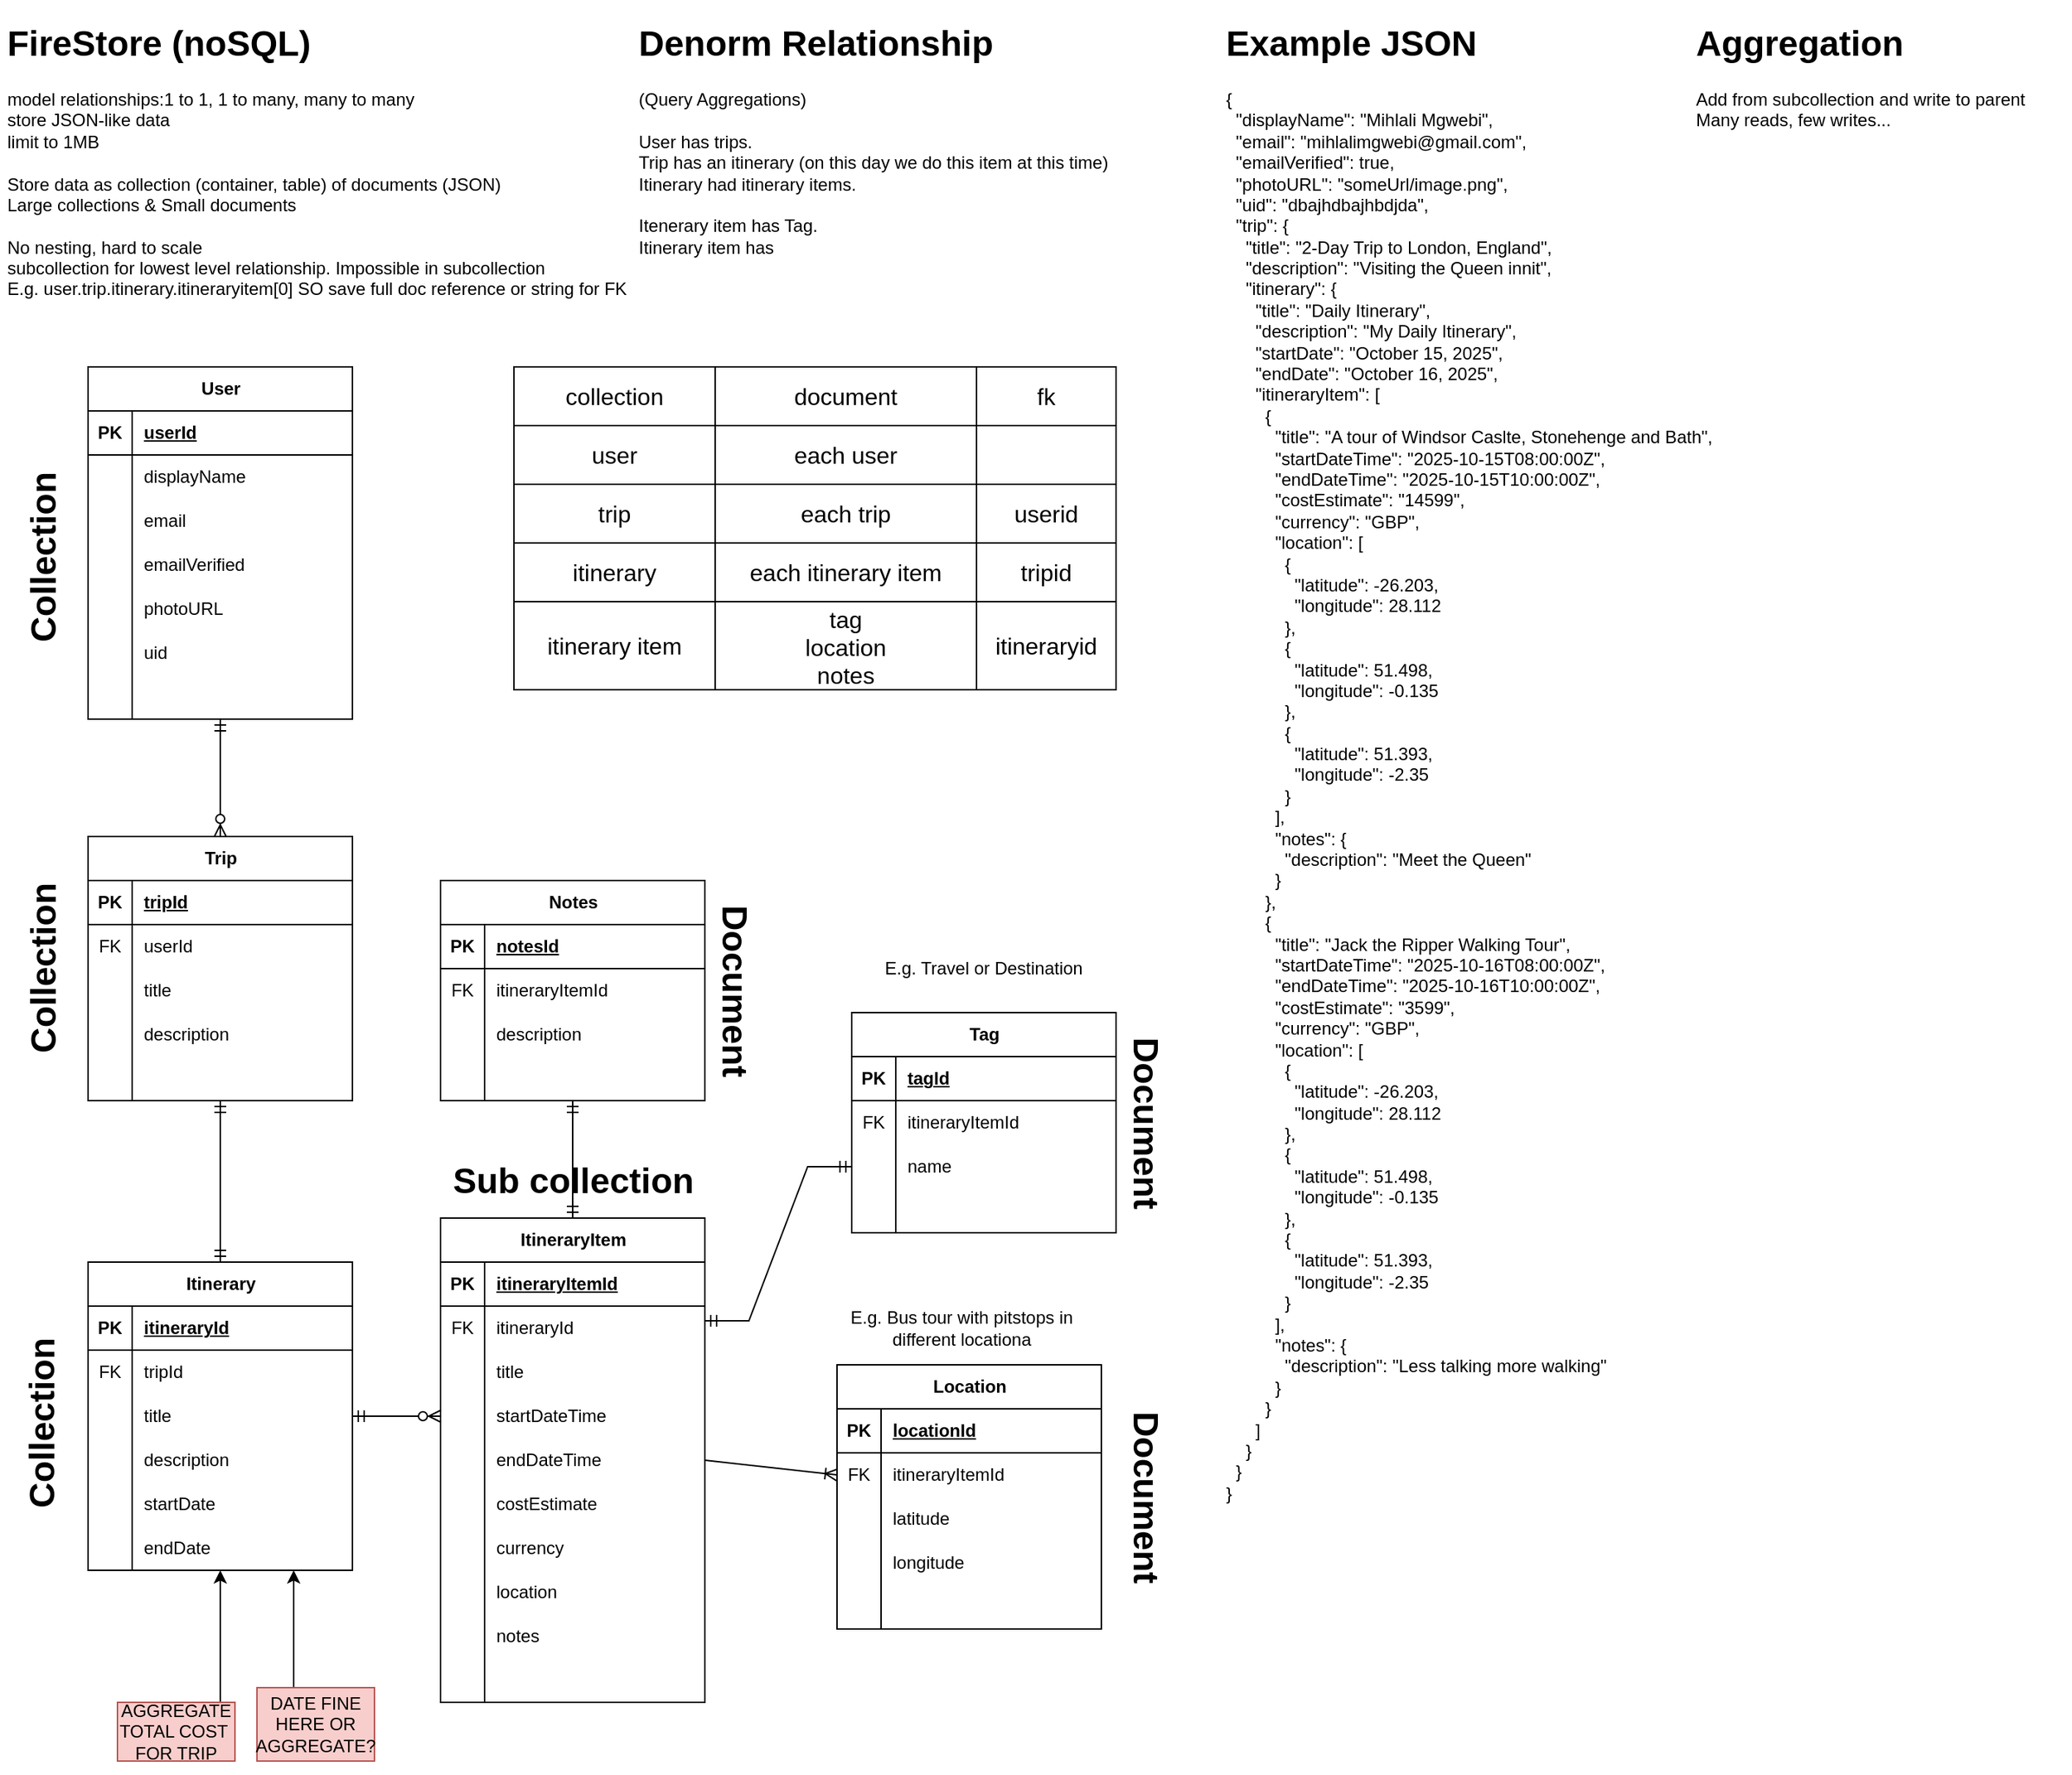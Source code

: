 <mxfile version="21.0.4" type="device"><diagram name="Page-1" id="bpSo3JI5k6RtMScRMEpN"><mxGraphModel dx="2390" dy="1327" grid="1" gridSize="10" guides="1" tooltips="1" connect="1" arrows="1" fold="1" page="1" pageScale="1" pageWidth="850" pageHeight="1100" math="0" shadow="0"><root><mxCell id="0"/><mxCell id="1" parent="0"/><mxCell id="tLw2XOgu6wi7xB8rFLDh-1" value="Trip" style="shape=table;startSize=30;container=1;collapsible=1;childLayout=tableLayout;fixedRows=1;rowLines=0;fontStyle=1;align=center;resizeLast=1;html=1;" vertex="1" parent="1"><mxGeometry x="110" y="570" width="180" height="180" as="geometry"/></mxCell><mxCell id="tLw2XOgu6wi7xB8rFLDh-2" value="" style="shape=tableRow;horizontal=0;startSize=0;swimlaneHead=0;swimlaneBody=0;fillColor=none;collapsible=0;dropTarget=0;points=[[0,0.5],[1,0.5]];portConstraint=eastwest;top=0;left=0;right=0;bottom=1;" vertex="1" parent="tLw2XOgu6wi7xB8rFLDh-1"><mxGeometry y="30" width="180" height="30" as="geometry"/></mxCell><mxCell id="tLw2XOgu6wi7xB8rFLDh-3" value="PK" style="shape=partialRectangle;connectable=0;fillColor=none;top=0;left=0;bottom=0;right=0;fontStyle=1;overflow=hidden;whiteSpace=wrap;html=1;" vertex="1" parent="tLw2XOgu6wi7xB8rFLDh-2"><mxGeometry width="30" height="30" as="geometry"><mxRectangle width="30" height="30" as="alternateBounds"/></mxGeometry></mxCell><mxCell id="tLw2XOgu6wi7xB8rFLDh-4" value="tripId" style="shape=partialRectangle;connectable=0;fillColor=none;top=0;left=0;bottom=0;right=0;align=left;spacingLeft=6;fontStyle=5;overflow=hidden;whiteSpace=wrap;html=1;" vertex="1" parent="tLw2XOgu6wi7xB8rFLDh-2"><mxGeometry x="30" width="150" height="30" as="geometry"><mxRectangle width="150" height="30" as="alternateBounds"/></mxGeometry></mxCell><mxCell id="tLw2XOgu6wi7xB8rFLDh-5" value="" style="shape=tableRow;horizontal=0;startSize=0;swimlaneHead=0;swimlaneBody=0;fillColor=none;collapsible=0;dropTarget=0;points=[[0,0.5],[1,0.5]];portConstraint=eastwest;top=0;left=0;right=0;bottom=0;" vertex="1" parent="tLw2XOgu6wi7xB8rFLDh-1"><mxGeometry y="60" width="180" height="30" as="geometry"/></mxCell><mxCell id="tLw2XOgu6wi7xB8rFLDh-6" value="FK" style="shape=partialRectangle;connectable=0;fillColor=none;top=0;left=0;bottom=0;right=0;editable=1;overflow=hidden;whiteSpace=wrap;html=1;" vertex="1" parent="tLw2XOgu6wi7xB8rFLDh-5"><mxGeometry width="30" height="30" as="geometry"><mxRectangle width="30" height="30" as="alternateBounds"/></mxGeometry></mxCell><mxCell id="tLw2XOgu6wi7xB8rFLDh-7" value="userId" style="shape=partialRectangle;connectable=0;fillColor=none;top=0;left=0;bottom=0;right=0;align=left;spacingLeft=6;overflow=hidden;whiteSpace=wrap;html=1;" vertex="1" parent="tLw2XOgu6wi7xB8rFLDh-5"><mxGeometry x="30" width="150" height="30" as="geometry"><mxRectangle width="150" height="30" as="alternateBounds"/></mxGeometry></mxCell><mxCell id="tLw2XOgu6wi7xB8rFLDh-8" value="" style="shape=tableRow;horizontal=0;startSize=0;swimlaneHead=0;swimlaneBody=0;fillColor=none;collapsible=0;dropTarget=0;points=[[0,0.5],[1,0.5]];portConstraint=eastwest;top=0;left=0;right=0;bottom=0;" vertex="1" parent="tLw2XOgu6wi7xB8rFLDh-1"><mxGeometry y="90" width="180" height="30" as="geometry"/></mxCell><mxCell id="tLw2XOgu6wi7xB8rFLDh-9" value="" style="shape=partialRectangle;connectable=0;fillColor=none;top=0;left=0;bottom=0;right=0;editable=1;overflow=hidden;whiteSpace=wrap;html=1;" vertex="1" parent="tLw2XOgu6wi7xB8rFLDh-8"><mxGeometry width="30" height="30" as="geometry"><mxRectangle width="30" height="30" as="alternateBounds"/></mxGeometry></mxCell><mxCell id="tLw2XOgu6wi7xB8rFLDh-10" value="title" style="shape=partialRectangle;connectable=0;fillColor=none;top=0;left=0;bottom=0;right=0;align=left;spacingLeft=6;overflow=hidden;whiteSpace=wrap;html=1;" vertex="1" parent="tLw2XOgu6wi7xB8rFLDh-8"><mxGeometry x="30" width="150" height="30" as="geometry"><mxRectangle width="150" height="30" as="alternateBounds"/></mxGeometry></mxCell><mxCell id="tLw2XOgu6wi7xB8rFLDh-11" value="" style="shape=tableRow;horizontal=0;startSize=0;swimlaneHead=0;swimlaneBody=0;fillColor=none;collapsible=0;dropTarget=0;points=[[0,0.5],[1,0.5]];portConstraint=eastwest;top=0;left=0;right=0;bottom=0;" vertex="1" parent="tLw2XOgu6wi7xB8rFLDh-1"><mxGeometry y="120" width="180" height="30" as="geometry"/></mxCell><mxCell id="tLw2XOgu6wi7xB8rFLDh-12" value="" style="shape=partialRectangle;connectable=0;fillColor=none;top=0;left=0;bottom=0;right=0;editable=1;overflow=hidden;whiteSpace=wrap;html=1;" vertex="1" parent="tLw2XOgu6wi7xB8rFLDh-11"><mxGeometry width="30" height="30" as="geometry"><mxRectangle width="30" height="30" as="alternateBounds"/></mxGeometry></mxCell><mxCell id="tLw2XOgu6wi7xB8rFLDh-13" value="description" style="shape=partialRectangle;connectable=0;fillColor=none;top=0;left=0;bottom=0;right=0;align=left;spacingLeft=6;overflow=hidden;whiteSpace=wrap;html=1;" vertex="1" parent="tLw2XOgu6wi7xB8rFLDh-11"><mxGeometry x="30" width="150" height="30" as="geometry"><mxRectangle width="150" height="30" as="alternateBounds"/></mxGeometry></mxCell><mxCell id="tLw2XOgu6wi7xB8rFLDh-68" value="" style="shape=tableRow;horizontal=0;startSize=0;swimlaneHead=0;swimlaneBody=0;fillColor=none;collapsible=0;dropTarget=0;points=[[0,0.5],[1,0.5]];portConstraint=eastwest;top=0;left=0;right=0;bottom=0;" vertex="1" parent="tLw2XOgu6wi7xB8rFLDh-1"><mxGeometry y="150" width="180" height="30" as="geometry"/></mxCell><mxCell id="tLw2XOgu6wi7xB8rFLDh-69" value="" style="shape=partialRectangle;connectable=0;fillColor=none;top=0;left=0;bottom=0;right=0;editable=1;overflow=hidden;whiteSpace=wrap;html=1;" vertex="1" parent="tLw2XOgu6wi7xB8rFLDh-68"><mxGeometry width="30" height="30" as="geometry"><mxRectangle width="30" height="30" as="alternateBounds"/></mxGeometry></mxCell><mxCell id="tLw2XOgu6wi7xB8rFLDh-70" value="" style="shape=partialRectangle;connectable=0;fillColor=none;top=0;left=0;bottom=0;right=0;align=left;spacingLeft=6;overflow=hidden;whiteSpace=wrap;html=1;" vertex="1" parent="tLw2XOgu6wi7xB8rFLDh-68"><mxGeometry x="30" width="150" height="30" as="geometry"><mxRectangle width="150" height="30" as="alternateBounds"/></mxGeometry></mxCell><mxCell id="tLw2XOgu6wi7xB8rFLDh-14" value="&lt;h1&gt;FireStore (noSQL)&lt;/h1&gt;&lt;div&gt;&lt;div style=&quot;border-color: var(--border-color);&quot;&gt;model relationships:1 to 1, 1 to many, many to many&lt;br&gt;&lt;/div&gt;&lt;div style=&quot;border-color: var(--border-color);&quot;&gt;store JSON-like data&lt;/div&gt;&lt;div style=&quot;border-color: var(--border-color);&quot;&gt;limit to 1MB&lt;/div&gt;&lt;/div&gt;&lt;div style=&quot;border-color: var(--border-color);&quot;&gt;&lt;br&gt;&lt;/div&gt;&lt;div&gt;Store data as collection (container, table) of documents (JSON)&lt;/div&gt;&lt;div&gt;Large collections &amp;amp;&amp;nbsp;&lt;span style=&quot;background-color: initial;&quot;&gt;Small documents&lt;/span&gt;&lt;/div&gt;&lt;div&gt;&lt;br&gt;&lt;/div&gt;&lt;div&gt;No nesting, hard to scale&amp;nbsp;&lt;/div&gt;&lt;div&gt;subcollection for lowest level relationship. Impossible in subcollection&lt;/div&gt;&lt;div&gt;&lt;span style=&quot;background-color: initial;&quot;&gt;E.g. user.trip.itinerary.itineraryitem[0] SO save full doc reference or string for FK&lt;/span&gt;&lt;/div&gt;" style="text;html=1;strokeColor=none;fillColor=none;spacing=5;spacingTop=-20;whiteSpace=wrap;overflow=hidden;rounded=0;" vertex="1" parent="1"><mxGeometry x="50" y="10" width="430" height="210" as="geometry"/></mxCell><mxCell id="tLw2XOgu6wi7xB8rFLDh-16" value="&lt;h1&gt;Denorm Relationship&lt;/h1&gt;&lt;div&gt;(Query Aggregations)&lt;/div&gt;&lt;div&gt;&lt;br&gt;&lt;/div&gt;&lt;div&gt;User has trips.&lt;/div&gt;&lt;div&gt;Trip has an i&lt;span style=&quot;background-color: initial;&quot;&gt;tinerary (on this day we do this item at this time)&lt;/span&gt;&lt;/div&gt;Itinerary&amp;nbsp;&lt;span style=&quot;background-color: initial;&quot;&gt;had itinerary items.&lt;/span&gt;&lt;br&gt;&lt;div&gt;&lt;br&gt;&lt;/div&gt;&lt;div&gt;Itenerary item has Tag.&lt;/div&gt;&lt;div&gt;Itinerary item has&amp;nbsp;&lt;/div&gt;" style="text;html=1;strokeColor=none;fillColor=none;spacing=5;spacingTop=-20;whiteSpace=wrap;overflow=hidden;rounded=0;" vertex="1" parent="1"><mxGeometry x="480" y="10" width="355" height="200" as="geometry"/></mxCell><mxCell id="tLw2XOgu6wi7xB8rFLDh-18" value="Itinerary" style="shape=table;startSize=30;container=1;collapsible=1;childLayout=tableLayout;fixedRows=1;rowLines=0;fontStyle=1;align=center;resizeLast=1;html=1;" vertex="1" parent="1"><mxGeometry x="110" y="860" width="180" height="210" as="geometry"/></mxCell><mxCell id="tLw2XOgu6wi7xB8rFLDh-19" value="" style="shape=tableRow;horizontal=0;startSize=0;swimlaneHead=0;swimlaneBody=0;fillColor=none;collapsible=0;dropTarget=0;points=[[0,0.5],[1,0.5]];portConstraint=eastwest;top=0;left=0;right=0;bottom=1;" vertex="1" parent="tLw2XOgu6wi7xB8rFLDh-18"><mxGeometry y="30" width="180" height="30" as="geometry"/></mxCell><mxCell id="tLw2XOgu6wi7xB8rFLDh-20" value="PK" style="shape=partialRectangle;connectable=0;fillColor=none;top=0;left=0;bottom=0;right=0;fontStyle=1;overflow=hidden;whiteSpace=wrap;html=1;" vertex="1" parent="tLw2XOgu6wi7xB8rFLDh-19"><mxGeometry width="30" height="30" as="geometry"><mxRectangle width="30" height="30" as="alternateBounds"/></mxGeometry></mxCell><mxCell id="tLw2XOgu6wi7xB8rFLDh-21" value="itineraryId" style="shape=partialRectangle;connectable=0;fillColor=none;top=0;left=0;bottom=0;right=0;align=left;spacingLeft=6;fontStyle=5;overflow=hidden;whiteSpace=wrap;html=1;" vertex="1" parent="tLw2XOgu6wi7xB8rFLDh-19"><mxGeometry x="30" width="150" height="30" as="geometry"><mxRectangle width="150" height="30" as="alternateBounds"/></mxGeometry></mxCell><mxCell id="tLw2XOgu6wi7xB8rFLDh-22" value="" style="shape=tableRow;horizontal=0;startSize=0;swimlaneHead=0;swimlaneBody=0;fillColor=none;collapsible=0;dropTarget=0;points=[[0,0.5],[1,0.5]];portConstraint=eastwest;top=0;left=0;right=0;bottom=0;" vertex="1" parent="tLw2XOgu6wi7xB8rFLDh-18"><mxGeometry y="60" width="180" height="30" as="geometry"/></mxCell><mxCell id="tLw2XOgu6wi7xB8rFLDh-23" value="FK" style="shape=partialRectangle;connectable=0;fillColor=none;top=0;left=0;bottom=0;right=0;editable=1;overflow=hidden;whiteSpace=wrap;html=1;" vertex="1" parent="tLw2XOgu6wi7xB8rFLDh-22"><mxGeometry width="30" height="30" as="geometry"><mxRectangle width="30" height="30" as="alternateBounds"/></mxGeometry></mxCell><mxCell id="tLw2XOgu6wi7xB8rFLDh-24" value="tripId" style="shape=partialRectangle;connectable=0;fillColor=none;top=0;left=0;bottom=0;right=0;align=left;spacingLeft=6;overflow=hidden;whiteSpace=wrap;html=1;" vertex="1" parent="tLw2XOgu6wi7xB8rFLDh-22"><mxGeometry x="30" width="150" height="30" as="geometry"><mxRectangle width="150" height="30" as="alternateBounds"/></mxGeometry></mxCell><mxCell id="tLw2XOgu6wi7xB8rFLDh-25" value="" style="shape=tableRow;horizontal=0;startSize=0;swimlaneHead=0;swimlaneBody=0;fillColor=none;collapsible=0;dropTarget=0;points=[[0,0.5],[1,0.5]];portConstraint=eastwest;top=0;left=0;right=0;bottom=0;" vertex="1" parent="tLw2XOgu6wi7xB8rFLDh-18"><mxGeometry y="90" width="180" height="30" as="geometry"/></mxCell><mxCell id="tLw2XOgu6wi7xB8rFLDh-26" value="" style="shape=partialRectangle;connectable=0;fillColor=none;top=0;left=0;bottom=0;right=0;editable=1;overflow=hidden;whiteSpace=wrap;html=1;" vertex="1" parent="tLw2XOgu6wi7xB8rFLDh-25"><mxGeometry width="30" height="30" as="geometry"><mxRectangle width="30" height="30" as="alternateBounds"/></mxGeometry></mxCell><mxCell id="tLw2XOgu6wi7xB8rFLDh-27" value="title" style="shape=partialRectangle;connectable=0;fillColor=none;top=0;left=0;bottom=0;right=0;align=left;spacingLeft=6;overflow=hidden;whiteSpace=wrap;html=1;" vertex="1" parent="tLw2XOgu6wi7xB8rFLDh-25"><mxGeometry x="30" width="150" height="30" as="geometry"><mxRectangle width="150" height="30" as="alternateBounds"/></mxGeometry></mxCell><mxCell id="tLw2XOgu6wi7xB8rFLDh-28" value="" style="shape=tableRow;horizontal=0;startSize=0;swimlaneHead=0;swimlaneBody=0;fillColor=none;collapsible=0;dropTarget=0;points=[[0,0.5],[1,0.5]];portConstraint=eastwest;top=0;left=0;right=0;bottom=0;" vertex="1" parent="tLw2XOgu6wi7xB8rFLDh-18"><mxGeometry y="120" width="180" height="30" as="geometry"/></mxCell><mxCell id="tLw2XOgu6wi7xB8rFLDh-29" value="" style="shape=partialRectangle;connectable=0;fillColor=none;top=0;left=0;bottom=0;right=0;editable=1;overflow=hidden;whiteSpace=wrap;html=1;" vertex="1" parent="tLw2XOgu6wi7xB8rFLDh-28"><mxGeometry width="30" height="30" as="geometry"><mxRectangle width="30" height="30" as="alternateBounds"/></mxGeometry></mxCell><mxCell id="tLw2XOgu6wi7xB8rFLDh-30" value="description" style="shape=partialRectangle;connectable=0;fillColor=none;top=0;left=0;bottom=0;right=0;align=left;spacingLeft=6;overflow=hidden;whiteSpace=wrap;html=1;" vertex="1" parent="tLw2XOgu6wi7xB8rFLDh-28"><mxGeometry x="30" width="150" height="30" as="geometry"><mxRectangle width="150" height="30" as="alternateBounds"/></mxGeometry></mxCell><mxCell id="tLw2XOgu6wi7xB8rFLDh-38" value="" style="shape=tableRow;horizontal=0;startSize=0;swimlaneHead=0;swimlaneBody=0;fillColor=none;collapsible=0;dropTarget=0;points=[[0,0.5],[1,0.5]];portConstraint=eastwest;top=0;left=0;right=0;bottom=0;" vertex="1" parent="tLw2XOgu6wi7xB8rFLDh-18"><mxGeometry y="150" width="180" height="30" as="geometry"/></mxCell><mxCell id="tLw2XOgu6wi7xB8rFLDh-39" value="" style="shape=partialRectangle;connectable=0;fillColor=none;top=0;left=0;bottom=0;right=0;editable=1;overflow=hidden;whiteSpace=wrap;html=1;" vertex="1" parent="tLw2XOgu6wi7xB8rFLDh-38"><mxGeometry width="30" height="30" as="geometry"><mxRectangle width="30" height="30" as="alternateBounds"/></mxGeometry></mxCell><mxCell id="tLw2XOgu6wi7xB8rFLDh-40" value="startDate" style="shape=partialRectangle;connectable=0;fillColor=none;top=0;left=0;bottom=0;right=0;align=left;spacingLeft=6;overflow=hidden;whiteSpace=wrap;html=1;" vertex="1" parent="tLw2XOgu6wi7xB8rFLDh-38"><mxGeometry x="30" width="150" height="30" as="geometry"><mxRectangle width="150" height="30" as="alternateBounds"/></mxGeometry></mxCell><mxCell id="tLw2XOgu6wi7xB8rFLDh-198" value="" style="shape=tableRow;horizontal=0;startSize=0;swimlaneHead=0;swimlaneBody=0;fillColor=none;collapsible=0;dropTarget=0;points=[[0,0.5],[1,0.5]];portConstraint=eastwest;top=0;left=0;right=0;bottom=0;" vertex="1" parent="tLw2XOgu6wi7xB8rFLDh-18"><mxGeometry y="180" width="180" height="30" as="geometry"/></mxCell><mxCell id="tLw2XOgu6wi7xB8rFLDh-199" value="" style="shape=partialRectangle;connectable=0;fillColor=none;top=0;left=0;bottom=0;right=0;editable=1;overflow=hidden;whiteSpace=wrap;html=1;" vertex="1" parent="tLw2XOgu6wi7xB8rFLDh-198"><mxGeometry width="30" height="30" as="geometry"><mxRectangle width="30" height="30" as="alternateBounds"/></mxGeometry></mxCell><mxCell id="tLw2XOgu6wi7xB8rFLDh-200" value="endDate" style="shape=partialRectangle;connectable=0;fillColor=none;top=0;left=0;bottom=0;right=0;align=left;spacingLeft=6;overflow=hidden;whiteSpace=wrap;html=1;" vertex="1" parent="tLw2XOgu6wi7xB8rFLDh-198"><mxGeometry x="30" width="150" height="30" as="geometry"><mxRectangle width="150" height="30" as="alternateBounds"/></mxGeometry></mxCell><mxCell id="tLw2XOgu6wi7xB8rFLDh-41" value="User" style="shape=table;startSize=30;container=1;collapsible=1;childLayout=tableLayout;fixedRows=1;rowLines=0;fontStyle=1;align=center;resizeLast=1;html=1;" vertex="1" parent="1"><mxGeometry x="110" y="250" width="180" height="240" as="geometry"/></mxCell><mxCell id="tLw2XOgu6wi7xB8rFLDh-42" value="" style="shape=tableRow;horizontal=0;startSize=0;swimlaneHead=0;swimlaneBody=0;fillColor=none;collapsible=0;dropTarget=0;points=[[0,0.5],[1,0.5]];portConstraint=eastwest;top=0;left=0;right=0;bottom=1;" vertex="1" parent="tLw2XOgu6wi7xB8rFLDh-41"><mxGeometry y="30" width="180" height="30" as="geometry"/></mxCell><mxCell id="tLw2XOgu6wi7xB8rFLDh-43" value="PK" style="shape=partialRectangle;connectable=0;fillColor=none;top=0;left=0;bottom=0;right=0;fontStyle=1;overflow=hidden;whiteSpace=wrap;html=1;" vertex="1" parent="tLw2XOgu6wi7xB8rFLDh-42"><mxGeometry width="30" height="30" as="geometry"><mxRectangle width="30" height="30" as="alternateBounds"/></mxGeometry></mxCell><mxCell id="tLw2XOgu6wi7xB8rFLDh-44" value="userId" style="shape=partialRectangle;connectable=0;fillColor=none;top=0;left=0;bottom=0;right=0;align=left;spacingLeft=6;fontStyle=5;overflow=hidden;whiteSpace=wrap;html=1;" vertex="1" parent="tLw2XOgu6wi7xB8rFLDh-42"><mxGeometry x="30" width="150" height="30" as="geometry"><mxRectangle width="150" height="30" as="alternateBounds"/></mxGeometry></mxCell><mxCell id="tLw2XOgu6wi7xB8rFLDh-45" value="" style="shape=tableRow;horizontal=0;startSize=0;swimlaneHead=0;swimlaneBody=0;fillColor=none;collapsible=0;dropTarget=0;points=[[0,0.5],[1,0.5]];portConstraint=eastwest;top=0;left=0;right=0;bottom=0;" vertex="1" parent="tLw2XOgu6wi7xB8rFLDh-41"><mxGeometry y="60" width="180" height="30" as="geometry"/></mxCell><mxCell id="tLw2XOgu6wi7xB8rFLDh-46" value="" style="shape=partialRectangle;connectable=0;fillColor=none;top=0;left=0;bottom=0;right=0;editable=1;overflow=hidden;whiteSpace=wrap;html=1;" vertex="1" parent="tLw2XOgu6wi7xB8rFLDh-45"><mxGeometry width="30" height="30" as="geometry"><mxRectangle width="30" height="30" as="alternateBounds"/></mxGeometry></mxCell><mxCell id="tLw2XOgu6wi7xB8rFLDh-47" value="displayName" style="shape=partialRectangle;connectable=0;fillColor=none;top=0;left=0;bottom=0;right=0;align=left;spacingLeft=6;overflow=hidden;whiteSpace=wrap;html=1;" vertex="1" parent="tLw2XOgu6wi7xB8rFLDh-45"><mxGeometry x="30" width="150" height="30" as="geometry"><mxRectangle width="150" height="30" as="alternateBounds"/></mxGeometry></mxCell><mxCell id="tLw2XOgu6wi7xB8rFLDh-48" value="" style="shape=tableRow;horizontal=0;startSize=0;swimlaneHead=0;swimlaneBody=0;fillColor=none;collapsible=0;dropTarget=0;points=[[0,0.5],[1,0.5]];portConstraint=eastwest;top=0;left=0;right=0;bottom=0;" vertex="1" parent="tLw2XOgu6wi7xB8rFLDh-41"><mxGeometry y="90" width="180" height="30" as="geometry"/></mxCell><mxCell id="tLw2XOgu6wi7xB8rFLDh-49" value="" style="shape=partialRectangle;connectable=0;fillColor=none;top=0;left=0;bottom=0;right=0;editable=1;overflow=hidden;whiteSpace=wrap;html=1;" vertex="1" parent="tLw2XOgu6wi7xB8rFLDh-48"><mxGeometry width="30" height="30" as="geometry"><mxRectangle width="30" height="30" as="alternateBounds"/></mxGeometry></mxCell><mxCell id="tLw2XOgu6wi7xB8rFLDh-50" value="email" style="shape=partialRectangle;connectable=0;fillColor=none;top=0;left=0;bottom=0;right=0;align=left;spacingLeft=6;overflow=hidden;whiteSpace=wrap;html=1;" vertex="1" parent="tLw2XOgu6wi7xB8rFLDh-48"><mxGeometry x="30" width="150" height="30" as="geometry"><mxRectangle width="150" height="30" as="alternateBounds"/></mxGeometry></mxCell><mxCell id="tLw2XOgu6wi7xB8rFLDh-51" value="" style="shape=tableRow;horizontal=0;startSize=0;swimlaneHead=0;swimlaneBody=0;fillColor=none;collapsible=0;dropTarget=0;points=[[0,0.5],[1,0.5]];portConstraint=eastwest;top=0;left=0;right=0;bottom=0;" vertex="1" parent="tLw2XOgu6wi7xB8rFLDh-41"><mxGeometry y="120" width="180" height="30" as="geometry"/></mxCell><mxCell id="tLw2XOgu6wi7xB8rFLDh-52" value="" style="shape=partialRectangle;connectable=0;fillColor=none;top=0;left=0;bottom=0;right=0;editable=1;overflow=hidden;whiteSpace=wrap;html=1;" vertex="1" parent="tLw2XOgu6wi7xB8rFLDh-51"><mxGeometry width="30" height="30" as="geometry"><mxRectangle width="30" height="30" as="alternateBounds"/></mxGeometry></mxCell><mxCell id="tLw2XOgu6wi7xB8rFLDh-53" value="emailVerified" style="shape=partialRectangle;connectable=0;fillColor=none;top=0;left=0;bottom=0;right=0;align=left;spacingLeft=6;overflow=hidden;whiteSpace=wrap;html=1;" vertex="1" parent="tLw2XOgu6wi7xB8rFLDh-51"><mxGeometry x="30" width="150" height="30" as="geometry"><mxRectangle width="150" height="30" as="alternateBounds"/></mxGeometry></mxCell><mxCell id="tLw2XOgu6wi7xB8rFLDh-55" value="" style="shape=tableRow;horizontal=0;startSize=0;swimlaneHead=0;swimlaneBody=0;fillColor=none;collapsible=0;dropTarget=0;points=[[0,0.5],[1,0.5]];portConstraint=eastwest;top=0;left=0;right=0;bottom=0;" vertex="1" parent="tLw2XOgu6wi7xB8rFLDh-41"><mxGeometry y="150" width="180" height="30" as="geometry"/></mxCell><mxCell id="tLw2XOgu6wi7xB8rFLDh-56" value="" style="shape=partialRectangle;connectable=0;fillColor=none;top=0;left=0;bottom=0;right=0;editable=1;overflow=hidden;whiteSpace=wrap;html=1;" vertex="1" parent="tLw2XOgu6wi7xB8rFLDh-55"><mxGeometry width="30" height="30" as="geometry"><mxRectangle width="30" height="30" as="alternateBounds"/></mxGeometry></mxCell><mxCell id="tLw2XOgu6wi7xB8rFLDh-57" value="photoURL" style="shape=partialRectangle;connectable=0;fillColor=none;top=0;left=0;bottom=0;right=0;align=left;spacingLeft=6;overflow=hidden;whiteSpace=wrap;html=1;" vertex="1" parent="tLw2XOgu6wi7xB8rFLDh-55"><mxGeometry x="30" width="150" height="30" as="geometry"><mxRectangle width="150" height="30" as="alternateBounds"/></mxGeometry></mxCell><mxCell id="tLw2XOgu6wi7xB8rFLDh-58" value="" style="shape=tableRow;horizontal=0;startSize=0;swimlaneHead=0;swimlaneBody=0;fillColor=none;collapsible=0;dropTarget=0;points=[[0,0.5],[1,0.5]];portConstraint=eastwest;top=0;left=0;right=0;bottom=0;" vertex="1" parent="tLw2XOgu6wi7xB8rFLDh-41"><mxGeometry y="180" width="180" height="30" as="geometry"/></mxCell><mxCell id="tLw2XOgu6wi7xB8rFLDh-59" value="" style="shape=partialRectangle;connectable=0;fillColor=none;top=0;left=0;bottom=0;right=0;editable=1;overflow=hidden;whiteSpace=wrap;html=1;" vertex="1" parent="tLw2XOgu6wi7xB8rFLDh-58"><mxGeometry width="30" height="30" as="geometry"><mxRectangle width="30" height="30" as="alternateBounds"/></mxGeometry></mxCell><mxCell id="tLw2XOgu6wi7xB8rFLDh-60" value="uid" style="shape=partialRectangle;connectable=0;fillColor=none;top=0;left=0;bottom=0;right=0;align=left;spacingLeft=6;overflow=hidden;whiteSpace=wrap;html=1;" vertex="1" parent="tLw2XOgu6wi7xB8rFLDh-58"><mxGeometry x="30" width="150" height="30" as="geometry"><mxRectangle width="150" height="30" as="alternateBounds"/></mxGeometry></mxCell><mxCell id="tLw2XOgu6wi7xB8rFLDh-61" value="" style="shape=tableRow;horizontal=0;startSize=0;swimlaneHead=0;swimlaneBody=0;fillColor=none;collapsible=0;dropTarget=0;points=[[0,0.5],[1,0.5]];portConstraint=eastwest;top=0;left=0;right=0;bottom=0;" vertex="1" parent="tLw2XOgu6wi7xB8rFLDh-41"><mxGeometry y="210" width="180" height="30" as="geometry"/></mxCell><mxCell id="tLw2XOgu6wi7xB8rFLDh-62" value="" style="shape=partialRectangle;connectable=0;fillColor=none;top=0;left=0;bottom=0;right=0;editable=1;overflow=hidden;whiteSpace=wrap;html=1;" vertex="1" parent="tLw2XOgu6wi7xB8rFLDh-61"><mxGeometry width="30" height="30" as="geometry"><mxRectangle width="30" height="30" as="alternateBounds"/></mxGeometry></mxCell><mxCell id="tLw2XOgu6wi7xB8rFLDh-63" value="" style="shape=partialRectangle;connectable=0;fillColor=none;top=0;left=0;bottom=0;right=0;align=left;spacingLeft=6;overflow=hidden;whiteSpace=wrap;html=1;" vertex="1" parent="tLw2XOgu6wi7xB8rFLDh-61"><mxGeometry x="30" width="150" height="30" as="geometry"><mxRectangle width="150" height="30" as="alternateBounds"/></mxGeometry></mxCell><mxCell id="tLw2XOgu6wi7xB8rFLDh-74" value="ItineraryItem" style="shape=table;startSize=30;container=1;collapsible=1;childLayout=tableLayout;fixedRows=1;rowLines=0;fontStyle=1;align=center;resizeLast=1;html=1;" vertex="1" parent="1"><mxGeometry x="350" y="830" width="180" height="330" as="geometry"/></mxCell><mxCell id="tLw2XOgu6wi7xB8rFLDh-75" value="" style="shape=tableRow;horizontal=0;startSize=0;swimlaneHead=0;swimlaneBody=0;fillColor=none;collapsible=0;dropTarget=0;points=[[0,0.5],[1,0.5]];portConstraint=eastwest;top=0;left=0;right=0;bottom=1;" vertex="1" parent="tLw2XOgu6wi7xB8rFLDh-74"><mxGeometry y="30" width="180" height="30" as="geometry"/></mxCell><mxCell id="tLw2XOgu6wi7xB8rFLDh-76" value="PK" style="shape=partialRectangle;connectable=0;fillColor=none;top=0;left=0;bottom=0;right=0;fontStyle=1;overflow=hidden;whiteSpace=wrap;html=1;" vertex="1" parent="tLw2XOgu6wi7xB8rFLDh-75"><mxGeometry width="30" height="30" as="geometry"><mxRectangle width="30" height="30" as="alternateBounds"/></mxGeometry></mxCell><mxCell id="tLw2XOgu6wi7xB8rFLDh-77" value="itineraryItemId" style="shape=partialRectangle;connectable=0;fillColor=none;top=0;left=0;bottom=0;right=0;align=left;spacingLeft=6;fontStyle=5;overflow=hidden;whiteSpace=wrap;html=1;" vertex="1" parent="tLw2XOgu6wi7xB8rFLDh-75"><mxGeometry x="30" width="150" height="30" as="geometry"><mxRectangle width="150" height="30" as="alternateBounds"/></mxGeometry></mxCell><mxCell id="tLw2XOgu6wi7xB8rFLDh-78" value="" style="shape=tableRow;horizontal=0;startSize=0;swimlaneHead=0;swimlaneBody=0;fillColor=none;collapsible=0;dropTarget=0;points=[[0,0.5],[1,0.5]];portConstraint=eastwest;top=0;left=0;right=0;bottom=0;" vertex="1" parent="tLw2XOgu6wi7xB8rFLDh-74"><mxGeometry y="60" width="180" height="30" as="geometry"/></mxCell><mxCell id="tLw2XOgu6wi7xB8rFLDh-79" value="FK" style="shape=partialRectangle;connectable=0;fillColor=none;top=0;left=0;bottom=0;right=0;editable=1;overflow=hidden;whiteSpace=wrap;html=1;" vertex="1" parent="tLw2XOgu6wi7xB8rFLDh-78"><mxGeometry width="30" height="30" as="geometry"><mxRectangle width="30" height="30" as="alternateBounds"/></mxGeometry></mxCell><mxCell id="tLw2XOgu6wi7xB8rFLDh-80" value="itineraryId" style="shape=partialRectangle;connectable=0;fillColor=none;top=0;left=0;bottom=0;right=0;align=left;spacingLeft=6;overflow=hidden;whiteSpace=wrap;html=1;" vertex="1" parent="tLw2XOgu6wi7xB8rFLDh-78"><mxGeometry x="30" width="150" height="30" as="geometry"><mxRectangle width="150" height="30" as="alternateBounds"/></mxGeometry></mxCell><mxCell id="tLw2XOgu6wi7xB8rFLDh-81" value="" style="shape=tableRow;horizontal=0;startSize=0;swimlaneHead=0;swimlaneBody=0;fillColor=none;collapsible=0;dropTarget=0;points=[[0,0.5],[1,0.5]];portConstraint=eastwest;top=0;left=0;right=0;bottom=0;" vertex="1" parent="tLw2XOgu6wi7xB8rFLDh-74"><mxGeometry y="90" width="180" height="30" as="geometry"/></mxCell><mxCell id="tLw2XOgu6wi7xB8rFLDh-82" value="" style="shape=partialRectangle;connectable=0;fillColor=none;top=0;left=0;bottom=0;right=0;editable=1;overflow=hidden;whiteSpace=wrap;html=1;" vertex="1" parent="tLw2XOgu6wi7xB8rFLDh-81"><mxGeometry width="30" height="30" as="geometry"><mxRectangle width="30" height="30" as="alternateBounds"/></mxGeometry></mxCell><mxCell id="tLw2XOgu6wi7xB8rFLDh-83" value="title" style="shape=partialRectangle;connectable=0;fillColor=none;top=0;left=0;bottom=0;right=0;align=left;spacingLeft=6;overflow=hidden;whiteSpace=wrap;html=1;" vertex="1" parent="tLw2XOgu6wi7xB8rFLDh-81"><mxGeometry x="30" width="150" height="30" as="geometry"><mxRectangle width="150" height="30" as="alternateBounds"/></mxGeometry></mxCell><mxCell id="tLw2XOgu6wi7xB8rFLDh-84" value="" style="shape=tableRow;horizontal=0;startSize=0;swimlaneHead=0;swimlaneBody=0;fillColor=none;collapsible=0;dropTarget=0;points=[[0,0.5],[1,0.5]];portConstraint=eastwest;top=0;left=0;right=0;bottom=0;" vertex="1" parent="tLw2XOgu6wi7xB8rFLDh-74"><mxGeometry y="120" width="180" height="30" as="geometry"/></mxCell><mxCell id="tLw2XOgu6wi7xB8rFLDh-85" value="" style="shape=partialRectangle;connectable=0;fillColor=none;top=0;left=0;bottom=0;right=0;editable=1;overflow=hidden;whiteSpace=wrap;html=1;" vertex="1" parent="tLw2XOgu6wi7xB8rFLDh-84"><mxGeometry width="30" height="30" as="geometry"><mxRectangle width="30" height="30" as="alternateBounds"/></mxGeometry></mxCell><mxCell id="tLw2XOgu6wi7xB8rFLDh-86" value="startDateTime" style="shape=partialRectangle;connectable=0;fillColor=none;top=0;left=0;bottom=0;right=0;align=left;spacingLeft=6;overflow=hidden;whiteSpace=wrap;html=1;" vertex="1" parent="tLw2XOgu6wi7xB8rFLDh-84"><mxGeometry x="30" width="150" height="30" as="geometry"><mxRectangle width="150" height="30" as="alternateBounds"/></mxGeometry></mxCell><mxCell id="tLw2XOgu6wi7xB8rFLDh-87" value="" style="shape=tableRow;horizontal=0;startSize=0;swimlaneHead=0;swimlaneBody=0;fillColor=none;collapsible=0;dropTarget=0;points=[[0,0.5],[1,0.5]];portConstraint=eastwest;top=0;left=0;right=0;bottom=0;" vertex="1" parent="tLw2XOgu6wi7xB8rFLDh-74"><mxGeometry y="150" width="180" height="30" as="geometry"/></mxCell><mxCell id="tLw2XOgu6wi7xB8rFLDh-88" value="" style="shape=partialRectangle;connectable=0;fillColor=none;top=0;left=0;bottom=0;right=0;editable=1;overflow=hidden;whiteSpace=wrap;html=1;" vertex="1" parent="tLw2XOgu6wi7xB8rFLDh-87"><mxGeometry width="30" height="30" as="geometry"><mxRectangle width="30" height="30" as="alternateBounds"/></mxGeometry></mxCell><mxCell id="tLw2XOgu6wi7xB8rFLDh-89" value="endDateTime" style="shape=partialRectangle;connectable=0;fillColor=none;top=0;left=0;bottom=0;right=0;align=left;spacingLeft=6;overflow=hidden;whiteSpace=wrap;html=1;" vertex="1" parent="tLw2XOgu6wi7xB8rFLDh-87"><mxGeometry x="30" width="150" height="30" as="geometry"><mxRectangle width="150" height="30" as="alternateBounds"/></mxGeometry></mxCell><mxCell id="tLw2XOgu6wi7xB8rFLDh-142" value="" style="shape=tableRow;horizontal=0;startSize=0;swimlaneHead=0;swimlaneBody=0;fillColor=none;collapsible=0;dropTarget=0;points=[[0,0.5],[1,0.5]];portConstraint=eastwest;top=0;left=0;right=0;bottom=0;" vertex="1" parent="tLw2XOgu6wi7xB8rFLDh-74"><mxGeometry y="180" width="180" height="30" as="geometry"/></mxCell><mxCell id="tLw2XOgu6wi7xB8rFLDh-143" value="" style="shape=partialRectangle;connectable=0;fillColor=none;top=0;left=0;bottom=0;right=0;editable=1;overflow=hidden;whiteSpace=wrap;html=1;" vertex="1" parent="tLw2XOgu6wi7xB8rFLDh-142"><mxGeometry width="30" height="30" as="geometry"><mxRectangle width="30" height="30" as="alternateBounds"/></mxGeometry></mxCell><mxCell id="tLw2XOgu6wi7xB8rFLDh-144" value="costEstimate" style="shape=partialRectangle;connectable=0;fillColor=none;top=0;left=0;bottom=0;right=0;align=left;spacingLeft=6;overflow=hidden;whiteSpace=wrap;html=1;" vertex="1" parent="tLw2XOgu6wi7xB8rFLDh-142"><mxGeometry x="30" width="150" height="30" as="geometry"><mxRectangle width="150" height="30" as="alternateBounds"/></mxGeometry></mxCell><mxCell id="tLw2XOgu6wi7xB8rFLDh-145" value="" style="shape=tableRow;horizontal=0;startSize=0;swimlaneHead=0;swimlaneBody=0;fillColor=none;collapsible=0;dropTarget=0;points=[[0,0.5],[1,0.5]];portConstraint=eastwest;top=0;left=0;right=0;bottom=0;" vertex="1" parent="tLw2XOgu6wi7xB8rFLDh-74"><mxGeometry y="210" width="180" height="30" as="geometry"/></mxCell><mxCell id="tLw2XOgu6wi7xB8rFLDh-146" value="" style="shape=partialRectangle;connectable=0;fillColor=none;top=0;left=0;bottom=0;right=0;editable=1;overflow=hidden;whiteSpace=wrap;html=1;" vertex="1" parent="tLw2XOgu6wi7xB8rFLDh-145"><mxGeometry width="30" height="30" as="geometry"><mxRectangle width="30" height="30" as="alternateBounds"/></mxGeometry></mxCell><mxCell id="tLw2XOgu6wi7xB8rFLDh-147" value="currency" style="shape=partialRectangle;connectable=0;fillColor=none;top=0;left=0;bottom=0;right=0;align=left;spacingLeft=6;overflow=hidden;whiteSpace=wrap;html=1;" vertex="1" parent="tLw2XOgu6wi7xB8rFLDh-145"><mxGeometry x="30" width="150" height="30" as="geometry"><mxRectangle width="150" height="30" as="alternateBounds"/></mxGeometry></mxCell><mxCell id="tLw2XOgu6wi7xB8rFLDh-148" value="" style="shape=tableRow;horizontal=0;startSize=0;swimlaneHead=0;swimlaneBody=0;fillColor=none;collapsible=0;dropTarget=0;points=[[0,0.5],[1,0.5]];portConstraint=eastwest;top=0;left=0;right=0;bottom=0;" vertex="1" parent="tLw2XOgu6wi7xB8rFLDh-74"><mxGeometry y="240" width="180" height="30" as="geometry"/></mxCell><mxCell id="tLw2XOgu6wi7xB8rFLDh-149" value="" style="shape=partialRectangle;connectable=0;fillColor=none;top=0;left=0;bottom=0;right=0;editable=1;overflow=hidden;whiteSpace=wrap;html=1;" vertex="1" parent="tLw2XOgu6wi7xB8rFLDh-148"><mxGeometry width="30" height="30" as="geometry"><mxRectangle width="30" height="30" as="alternateBounds"/></mxGeometry></mxCell><mxCell id="tLw2XOgu6wi7xB8rFLDh-150" value="location" style="shape=partialRectangle;connectable=0;fillColor=none;top=0;left=0;bottom=0;right=0;align=left;spacingLeft=6;overflow=hidden;whiteSpace=wrap;html=1;" vertex="1" parent="tLw2XOgu6wi7xB8rFLDh-148"><mxGeometry x="30" width="150" height="30" as="geometry"><mxRectangle width="150" height="30" as="alternateBounds"/></mxGeometry></mxCell><mxCell id="tLw2XOgu6wi7xB8rFLDh-192" value="" style="shape=tableRow;horizontal=0;startSize=0;swimlaneHead=0;swimlaneBody=0;fillColor=none;collapsible=0;dropTarget=0;points=[[0,0.5],[1,0.5]];portConstraint=eastwest;top=0;left=0;right=0;bottom=0;" vertex="1" parent="tLw2XOgu6wi7xB8rFLDh-74"><mxGeometry y="270" width="180" height="30" as="geometry"/></mxCell><mxCell id="tLw2XOgu6wi7xB8rFLDh-193" value="" style="shape=partialRectangle;connectable=0;fillColor=none;top=0;left=0;bottom=0;right=0;editable=1;overflow=hidden;whiteSpace=wrap;html=1;" vertex="1" parent="tLw2XOgu6wi7xB8rFLDh-192"><mxGeometry width="30" height="30" as="geometry"><mxRectangle width="30" height="30" as="alternateBounds"/></mxGeometry></mxCell><mxCell id="tLw2XOgu6wi7xB8rFLDh-194" value="notes" style="shape=partialRectangle;connectable=0;fillColor=none;top=0;left=0;bottom=0;right=0;align=left;spacingLeft=6;overflow=hidden;whiteSpace=wrap;html=1;" vertex="1" parent="tLw2XOgu6wi7xB8rFLDh-192"><mxGeometry x="30" width="150" height="30" as="geometry"><mxRectangle width="150" height="30" as="alternateBounds"/></mxGeometry></mxCell><mxCell id="tLw2XOgu6wi7xB8rFLDh-195" value="" style="shape=tableRow;horizontal=0;startSize=0;swimlaneHead=0;swimlaneBody=0;fillColor=none;collapsible=0;dropTarget=0;points=[[0,0.5],[1,0.5]];portConstraint=eastwest;top=0;left=0;right=0;bottom=0;" vertex="1" parent="tLw2XOgu6wi7xB8rFLDh-74"><mxGeometry y="300" width="180" height="30" as="geometry"/></mxCell><mxCell id="tLw2XOgu6wi7xB8rFLDh-196" value="" style="shape=partialRectangle;connectable=0;fillColor=none;top=0;left=0;bottom=0;right=0;editable=1;overflow=hidden;whiteSpace=wrap;html=1;" vertex="1" parent="tLw2XOgu6wi7xB8rFLDh-195"><mxGeometry width="30" height="30" as="geometry"><mxRectangle width="30" height="30" as="alternateBounds"/></mxGeometry></mxCell><mxCell id="tLw2XOgu6wi7xB8rFLDh-197" value="" style="shape=partialRectangle;connectable=0;fillColor=none;top=0;left=0;bottom=0;right=0;align=left;spacingLeft=6;overflow=hidden;whiteSpace=wrap;html=1;" vertex="1" parent="tLw2XOgu6wi7xB8rFLDh-195"><mxGeometry x="30" width="150" height="30" as="geometry"><mxRectangle width="150" height="30" as="alternateBounds"/></mxGeometry></mxCell><mxCell id="tLw2XOgu6wi7xB8rFLDh-90" value="Tag" style="shape=table;startSize=30;container=1;collapsible=1;childLayout=tableLayout;fixedRows=1;rowLines=0;fontStyle=1;align=center;resizeLast=1;html=1;" vertex="1" parent="1"><mxGeometry x="630" y="690" width="180" height="150" as="geometry"/></mxCell><mxCell id="tLw2XOgu6wi7xB8rFLDh-91" value="" style="shape=tableRow;horizontal=0;startSize=0;swimlaneHead=0;swimlaneBody=0;fillColor=none;collapsible=0;dropTarget=0;points=[[0,0.5],[1,0.5]];portConstraint=eastwest;top=0;left=0;right=0;bottom=1;" vertex="1" parent="tLw2XOgu6wi7xB8rFLDh-90"><mxGeometry y="30" width="180" height="30" as="geometry"/></mxCell><mxCell id="tLw2XOgu6wi7xB8rFLDh-92" value="PK" style="shape=partialRectangle;connectable=0;fillColor=none;top=0;left=0;bottom=0;right=0;fontStyle=1;overflow=hidden;whiteSpace=wrap;html=1;" vertex="1" parent="tLw2XOgu6wi7xB8rFLDh-91"><mxGeometry width="30" height="30" as="geometry"><mxRectangle width="30" height="30" as="alternateBounds"/></mxGeometry></mxCell><mxCell id="tLw2XOgu6wi7xB8rFLDh-93" value="tagId" style="shape=partialRectangle;connectable=0;fillColor=none;top=0;left=0;bottom=0;right=0;align=left;spacingLeft=6;fontStyle=5;overflow=hidden;whiteSpace=wrap;html=1;" vertex="1" parent="tLw2XOgu6wi7xB8rFLDh-91"><mxGeometry x="30" width="150" height="30" as="geometry"><mxRectangle width="150" height="30" as="alternateBounds"/></mxGeometry></mxCell><mxCell id="tLw2XOgu6wi7xB8rFLDh-94" value="" style="shape=tableRow;horizontal=0;startSize=0;swimlaneHead=0;swimlaneBody=0;fillColor=none;collapsible=0;dropTarget=0;points=[[0,0.5],[1,0.5]];portConstraint=eastwest;top=0;left=0;right=0;bottom=0;" vertex="1" parent="tLw2XOgu6wi7xB8rFLDh-90"><mxGeometry y="60" width="180" height="30" as="geometry"/></mxCell><mxCell id="tLw2XOgu6wi7xB8rFLDh-95" value="FK" style="shape=partialRectangle;connectable=0;fillColor=none;top=0;left=0;bottom=0;right=0;editable=1;overflow=hidden;whiteSpace=wrap;html=1;" vertex="1" parent="tLw2XOgu6wi7xB8rFLDh-94"><mxGeometry width="30" height="30" as="geometry"><mxRectangle width="30" height="30" as="alternateBounds"/></mxGeometry></mxCell><mxCell id="tLw2XOgu6wi7xB8rFLDh-96" value="itineraryItemId" style="shape=partialRectangle;connectable=0;fillColor=none;top=0;left=0;bottom=0;right=0;align=left;spacingLeft=6;overflow=hidden;whiteSpace=wrap;html=1;" vertex="1" parent="tLw2XOgu6wi7xB8rFLDh-94"><mxGeometry x="30" width="150" height="30" as="geometry"><mxRectangle width="150" height="30" as="alternateBounds"/></mxGeometry></mxCell><mxCell id="tLw2XOgu6wi7xB8rFLDh-97" value="" style="shape=tableRow;horizontal=0;startSize=0;swimlaneHead=0;swimlaneBody=0;fillColor=none;collapsible=0;dropTarget=0;points=[[0,0.5],[1,0.5]];portConstraint=eastwest;top=0;left=0;right=0;bottom=0;" vertex="1" parent="tLw2XOgu6wi7xB8rFLDh-90"><mxGeometry y="90" width="180" height="30" as="geometry"/></mxCell><mxCell id="tLw2XOgu6wi7xB8rFLDh-98" value="" style="shape=partialRectangle;connectable=0;fillColor=none;top=0;left=0;bottom=0;right=0;editable=1;overflow=hidden;whiteSpace=wrap;html=1;" vertex="1" parent="tLw2XOgu6wi7xB8rFLDh-97"><mxGeometry width="30" height="30" as="geometry"><mxRectangle width="30" height="30" as="alternateBounds"/></mxGeometry></mxCell><mxCell id="tLw2XOgu6wi7xB8rFLDh-99" value="name" style="shape=partialRectangle;connectable=0;fillColor=none;top=0;left=0;bottom=0;right=0;align=left;spacingLeft=6;overflow=hidden;whiteSpace=wrap;html=1;" vertex="1" parent="tLw2XOgu6wi7xB8rFLDh-97"><mxGeometry x="30" width="150" height="30" as="geometry"><mxRectangle width="150" height="30" as="alternateBounds"/></mxGeometry></mxCell><mxCell id="tLw2XOgu6wi7xB8rFLDh-100" value="" style="shape=tableRow;horizontal=0;startSize=0;swimlaneHead=0;swimlaneBody=0;fillColor=none;collapsible=0;dropTarget=0;points=[[0,0.5],[1,0.5]];portConstraint=eastwest;top=0;left=0;right=0;bottom=0;" vertex="1" parent="tLw2XOgu6wi7xB8rFLDh-90"><mxGeometry y="120" width="180" height="30" as="geometry"/></mxCell><mxCell id="tLw2XOgu6wi7xB8rFLDh-101" value="" style="shape=partialRectangle;connectable=0;fillColor=none;top=0;left=0;bottom=0;right=0;editable=1;overflow=hidden;whiteSpace=wrap;html=1;" vertex="1" parent="tLw2XOgu6wi7xB8rFLDh-100"><mxGeometry width="30" height="30" as="geometry"><mxRectangle width="30" height="30" as="alternateBounds"/></mxGeometry></mxCell><mxCell id="tLw2XOgu6wi7xB8rFLDh-102" value="" style="shape=partialRectangle;connectable=0;fillColor=none;top=0;left=0;bottom=0;right=0;align=left;spacingLeft=6;overflow=hidden;whiteSpace=wrap;html=1;" vertex="1" parent="tLw2XOgu6wi7xB8rFLDh-100"><mxGeometry x="30" width="150" height="30" as="geometry"><mxRectangle width="150" height="30" as="alternateBounds"/></mxGeometry></mxCell><mxCell id="tLw2XOgu6wi7xB8rFLDh-125" value="Location" style="shape=table;startSize=30;container=1;collapsible=1;childLayout=tableLayout;fixedRows=1;rowLines=0;fontStyle=1;align=center;resizeLast=1;html=1;" vertex="1" parent="1"><mxGeometry x="620" y="930" width="180" height="180" as="geometry"/></mxCell><mxCell id="tLw2XOgu6wi7xB8rFLDh-126" value="" style="shape=tableRow;horizontal=0;startSize=0;swimlaneHead=0;swimlaneBody=0;fillColor=none;collapsible=0;dropTarget=0;points=[[0,0.5],[1,0.5]];portConstraint=eastwest;top=0;left=0;right=0;bottom=1;" vertex="1" parent="tLw2XOgu6wi7xB8rFLDh-125"><mxGeometry y="30" width="180" height="30" as="geometry"/></mxCell><mxCell id="tLw2XOgu6wi7xB8rFLDh-127" value="PK" style="shape=partialRectangle;connectable=0;fillColor=none;top=0;left=0;bottom=0;right=0;fontStyle=1;overflow=hidden;whiteSpace=wrap;html=1;" vertex="1" parent="tLw2XOgu6wi7xB8rFLDh-126"><mxGeometry width="30" height="30" as="geometry"><mxRectangle width="30" height="30" as="alternateBounds"/></mxGeometry></mxCell><mxCell id="tLw2XOgu6wi7xB8rFLDh-128" value="locationId" style="shape=partialRectangle;connectable=0;fillColor=none;top=0;left=0;bottom=0;right=0;align=left;spacingLeft=6;fontStyle=5;overflow=hidden;whiteSpace=wrap;html=1;" vertex="1" parent="tLw2XOgu6wi7xB8rFLDh-126"><mxGeometry x="30" width="150" height="30" as="geometry"><mxRectangle width="150" height="30" as="alternateBounds"/></mxGeometry></mxCell><mxCell id="tLw2XOgu6wi7xB8rFLDh-129" value="" style="shape=tableRow;horizontal=0;startSize=0;swimlaneHead=0;swimlaneBody=0;fillColor=none;collapsible=0;dropTarget=0;points=[[0,0.5],[1,0.5]];portConstraint=eastwest;top=0;left=0;right=0;bottom=0;" vertex="1" parent="tLw2XOgu6wi7xB8rFLDh-125"><mxGeometry y="60" width="180" height="30" as="geometry"/></mxCell><mxCell id="tLw2XOgu6wi7xB8rFLDh-130" value="FK" style="shape=partialRectangle;connectable=0;fillColor=none;top=0;left=0;bottom=0;right=0;editable=1;overflow=hidden;whiteSpace=wrap;html=1;" vertex="1" parent="tLw2XOgu6wi7xB8rFLDh-129"><mxGeometry width="30" height="30" as="geometry"><mxRectangle width="30" height="30" as="alternateBounds"/></mxGeometry></mxCell><mxCell id="tLw2XOgu6wi7xB8rFLDh-131" value="itineraryItemId" style="shape=partialRectangle;connectable=0;fillColor=none;top=0;left=0;bottom=0;right=0;align=left;spacingLeft=6;overflow=hidden;whiteSpace=wrap;html=1;" vertex="1" parent="tLw2XOgu6wi7xB8rFLDh-129"><mxGeometry x="30" width="150" height="30" as="geometry"><mxRectangle width="150" height="30" as="alternateBounds"/></mxGeometry></mxCell><mxCell id="tLw2XOgu6wi7xB8rFLDh-132" value="" style="shape=tableRow;horizontal=0;startSize=0;swimlaneHead=0;swimlaneBody=0;fillColor=none;collapsible=0;dropTarget=0;points=[[0,0.5],[1,0.5]];portConstraint=eastwest;top=0;left=0;right=0;bottom=0;" vertex="1" parent="tLw2XOgu6wi7xB8rFLDh-125"><mxGeometry y="90" width="180" height="30" as="geometry"/></mxCell><mxCell id="tLw2XOgu6wi7xB8rFLDh-133" value="" style="shape=partialRectangle;connectable=0;fillColor=none;top=0;left=0;bottom=0;right=0;editable=1;overflow=hidden;whiteSpace=wrap;html=1;" vertex="1" parent="tLw2XOgu6wi7xB8rFLDh-132"><mxGeometry width="30" height="30" as="geometry"><mxRectangle width="30" height="30" as="alternateBounds"/></mxGeometry></mxCell><mxCell id="tLw2XOgu6wi7xB8rFLDh-134" value="latitude" style="shape=partialRectangle;connectable=0;fillColor=none;top=0;left=0;bottom=0;right=0;align=left;spacingLeft=6;overflow=hidden;whiteSpace=wrap;html=1;" vertex="1" parent="tLw2XOgu6wi7xB8rFLDh-132"><mxGeometry x="30" width="150" height="30" as="geometry"><mxRectangle width="150" height="30" as="alternateBounds"/></mxGeometry></mxCell><mxCell id="tLw2XOgu6wi7xB8rFLDh-135" value="" style="shape=tableRow;horizontal=0;startSize=0;swimlaneHead=0;swimlaneBody=0;fillColor=none;collapsible=0;dropTarget=0;points=[[0,0.5],[1,0.5]];portConstraint=eastwest;top=0;left=0;right=0;bottom=0;" vertex="1" parent="tLw2XOgu6wi7xB8rFLDh-125"><mxGeometry y="120" width="180" height="30" as="geometry"/></mxCell><mxCell id="tLw2XOgu6wi7xB8rFLDh-136" value="" style="shape=partialRectangle;connectable=0;fillColor=none;top=0;left=0;bottom=0;right=0;editable=1;overflow=hidden;whiteSpace=wrap;html=1;" vertex="1" parent="tLw2XOgu6wi7xB8rFLDh-135"><mxGeometry width="30" height="30" as="geometry"><mxRectangle width="30" height="30" as="alternateBounds"/></mxGeometry></mxCell><mxCell id="tLw2XOgu6wi7xB8rFLDh-137" value="longitude" style="shape=partialRectangle;connectable=0;fillColor=none;top=0;left=0;bottom=0;right=0;align=left;spacingLeft=6;overflow=hidden;whiteSpace=wrap;html=1;" vertex="1" parent="tLw2XOgu6wi7xB8rFLDh-135"><mxGeometry x="30" width="150" height="30" as="geometry"><mxRectangle width="150" height="30" as="alternateBounds"/></mxGeometry></mxCell><mxCell id="tLw2XOgu6wi7xB8rFLDh-138" value="" style="shape=tableRow;horizontal=0;startSize=0;swimlaneHead=0;swimlaneBody=0;fillColor=none;collapsible=0;dropTarget=0;points=[[0,0.5],[1,0.5]];portConstraint=eastwest;top=0;left=0;right=0;bottom=0;" vertex="1" parent="tLw2XOgu6wi7xB8rFLDh-125"><mxGeometry y="150" width="180" height="30" as="geometry"/></mxCell><mxCell id="tLw2XOgu6wi7xB8rFLDh-139" value="" style="shape=partialRectangle;connectable=0;fillColor=none;top=0;left=0;bottom=0;right=0;editable=1;overflow=hidden;whiteSpace=wrap;html=1;" vertex="1" parent="tLw2XOgu6wi7xB8rFLDh-138"><mxGeometry width="30" height="30" as="geometry"><mxRectangle width="30" height="30" as="alternateBounds"/></mxGeometry></mxCell><mxCell id="tLw2XOgu6wi7xB8rFLDh-140" value="" style="shape=partialRectangle;connectable=0;fillColor=none;top=0;left=0;bottom=0;right=0;align=left;spacingLeft=6;overflow=hidden;whiteSpace=wrap;html=1;" vertex="1" parent="tLw2XOgu6wi7xB8rFLDh-138"><mxGeometry x="30" width="150" height="30" as="geometry"><mxRectangle width="150" height="30" as="alternateBounds"/></mxGeometry></mxCell><mxCell id="tLw2XOgu6wi7xB8rFLDh-151" value="" style="fontSize=12;html=1;endArrow=ERoneToMany;rounded=0;entryX=0;entryY=0.5;entryDx=0;entryDy=0;exitX=1;exitY=0.5;exitDx=0;exitDy=0;" edge="1" parent="1" source="tLw2XOgu6wi7xB8rFLDh-87" target="tLw2XOgu6wi7xB8rFLDh-129"><mxGeometry width="100" height="100" relative="1" as="geometry"><mxPoint x="530" y="1100" as="sourcePoint"/><mxPoint x="630" y="1000" as="targetPoint"/></mxGeometry></mxCell><mxCell id="tLw2XOgu6wi7xB8rFLDh-152" value="E.g. Bus tour with pitstops in different locationa" style="text;html=1;strokeColor=none;fillColor=none;align=center;verticalAlign=middle;whiteSpace=wrap;rounded=0;" vertex="1" parent="1"><mxGeometry x="620" y="890" width="170" height="30" as="geometry"/></mxCell><mxCell id="tLw2XOgu6wi7xB8rFLDh-153" value="" style="fontSize=12;html=1;endArrow=ERmandOne;startArrow=ERmandOne;rounded=0;edgeStyle=entityRelationEdgeStyle;entryX=0;entryY=0.5;entryDx=0;entryDy=0;" edge="1" parent="1" target="tLw2XOgu6wi7xB8rFLDh-97"><mxGeometry width="100" height="100" relative="1" as="geometry"><mxPoint x="530" y="900" as="sourcePoint"/><mxPoint x="620" y="800" as="targetPoint"/></mxGeometry></mxCell><mxCell id="tLw2XOgu6wi7xB8rFLDh-169" value="Notes" style="shape=table;startSize=30;container=1;collapsible=1;childLayout=tableLayout;fixedRows=1;rowLines=0;fontStyle=1;align=center;resizeLast=1;html=1;" vertex="1" parent="1"><mxGeometry x="350" y="600" width="180" height="150" as="geometry"/></mxCell><mxCell id="tLw2XOgu6wi7xB8rFLDh-170" value="" style="shape=tableRow;horizontal=0;startSize=0;swimlaneHead=0;swimlaneBody=0;fillColor=none;collapsible=0;dropTarget=0;points=[[0,0.5],[1,0.5]];portConstraint=eastwest;top=0;left=0;right=0;bottom=1;" vertex="1" parent="tLw2XOgu6wi7xB8rFLDh-169"><mxGeometry y="30" width="180" height="30" as="geometry"/></mxCell><mxCell id="tLw2XOgu6wi7xB8rFLDh-171" value="PK" style="shape=partialRectangle;connectable=0;fillColor=none;top=0;left=0;bottom=0;right=0;fontStyle=1;overflow=hidden;whiteSpace=wrap;html=1;" vertex="1" parent="tLw2XOgu6wi7xB8rFLDh-170"><mxGeometry width="30" height="30" as="geometry"><mxRectangle width="30" height="30" as="alternateBounds"/></mxGeometry></mxCell><mxCell id="tLw2XOgu6wi7xB8rFLDh-172" value="notesId" style="shape=partialRectangle;connectable=0;fillColor=none;top=0;left=0;bottom=0;right=0;align=left;spacingLeft=6;fontStyle=5;overflow=hidden;whiteSpace=wrap;html=1;" vertex="1" parent="tLw2XOgu6wi7xB8rFLDh-170"><mxGeometry x="30" width="150" height="30" as="geometry"><mxRectangle width="150" height="30" as="alternateBounds"/></mxGeometry></mxCell><mxCell id="tLw2XOgu6wi7xB8rFLDh-173" value="" style="shape=tableRow;horizontal=0;startSize=0;swimlaneHead=0;swimlaneBody=0;fillColor=none;collapsible=0;dropTarget=0;points=[[0,0.5],[1,0.5]];portConstraint=eastwest;top=0;left=0;right=0;bottom=0;" vertex="1" parent="tLw2XOgu6wi7xB8rFLDh-169"><mxGeometry y="60" width="180" height="30" as="geometry"/></mxCell><mxCell id="tLw2XOgu6wi7xB8rFLDh-174" value="FK" style="shape=partialRectangle;connectable=0;fillColor=none;top=0;left=0;bottom=0;right=0;editable=1;overflow=hidden;whiteSpace=wrap;html=1;" vertex="1" parent="tLw2XOgu6wi7xB8rFLDh-173"><mxGeometry width="30" height="30" as="geometry"><mxRectangle width="30" height="30" as="alternateBounds"/></mxGeometry></mxCell><mxCell id="tLw2XOgu6wi7xB8rFLDh-175" value="itineraryItemId" style="shape=partialRectangle;connectable=0;fillColor=none;top=0;left=0;bottom=0;right=0;align=left;spacingLeft=6;overflow=hidden;whiteSpace=wrap;html=1;" vertex="1" parent="tLw2XOgu6wi7xB8rFLDh-173"><mxGeometry x="30" width="150" height="30" as="geometry"><mxRectangle width="150" height="30" as="alternateBounds"/></mxGeometry></mxCell><mxCell id="tLw2XOgu6wi7xB8rFLDh-176" value="" style="shape=tableRow;horizontal=0;startSize=0;swimlaneHead=0;swimlaneBody=0;fillColor=none;collapsible=0;dropTarget=0;points=[[0,0.5],[1,0.5]];portConstraint=eastwest;top=0;left=0;right=0;bottom=0;" vertex="1" parent="tLw2XOgu6wi7xB8rFLDh-169"><mxGeometry y="90" width="180" height="30" as="geometry"/></mxCell><mxCell id="tLw2XOgu6wi7xB8rFLDh-177" value="" style="shape=partialRectangle;connectable=0;fillColor=none;top=0;left=0;bottom=0;right=0;editable=1;overflow=hidden;whiteSpace=wrap;html=1;" vertex="1" parent="tLw2XOgu6wi7xB8rFLDh-176"><mxGeometry width="30" height="30" as="geometry"><mxRectangle width="30" height="30" as="alternateBounds"/></mxGeometry></mxCell><mxCell id="tLw2XOgu6wi7xB8rFLDh-178" value="description" style="shape=partialRectangle;connectable=0;fillColor=none;top=0;left=0;bottom=0;right=0;align=left;spacingLeft=6;overflow=hidden;whiteSpace=wrap;html=1;" vertex="1" parent="tLw2XOgu6wi7xB8rFLDh-176"><mxGeometry x="30" width="150" height="30" as="geometry"><mxRectangle width="150" height="30" as="alternateBounds"/></mxGeometry></mxCell><mxCell id="tLw2XOgu6wi7xB8rFLDh-182" value="" style="shape=tableRow;horizontal=0;startSize=0;swimlaneHead=0;swimlaneBody=0;fillColor=none;collapsible=0;dropTarget=0;points=[[0,0.5],[1,0.5]];portConstraint=eastwest;top=0;left=0;right=0;bottom=0;" vertex="1" parent="tLw2XOgu6wi7xB8rFLDh-169"><mxGeometry y="120" width="180" height="30" as="geometry"/></mxCell><mxCell id="tLw2XOgu6wi7xB8rFLDh-183" value="" style="shape=partialRectangle;connectable=0;fillColor=none;top=0;left=0;bottom=0;right=0;editable=1;overflow=hidden;whiteSpace=wrap;html=1;" vertex="1" parent="tLw2XOgu6wi7xB8rFLDh-182"><mxGeometry width="30" height="30" as="geometry"><mxRectangle width="30" height="30" as="alternateBounds"/></mxGeometry></mxCell><mxCell id="tLw2XOgu6wi7xB8rFLDh-184" value="" style="shape=partialRectangle;connectable=0;fillColor=none;top=0;left=0;bottom=0;right=0;align=left;spacingLeft=6;overflow=hidden;whiteSpace=wrap;html=1;" vertex="1" parent="tLw2XOgu6wi7xB8rFLDh-182"><mxGeometry x="30" width="150" height="30" as="geometry"><mxRectangle width="150" height="30" as="alternateBounds"/></mxGeometry></mxCell><mxCell id="tLw2XOgu6wi7xB8rFLDh-185" value="" style="fontSize=12;html=1;endArrow=ERmandOne;startArrow=ERmandOne;rounded=0;exitX=0.5;exitY=0;exitDx=0;exitDy=0;" edge="1" parent="1" source="tLw2XOgu6wi7xB8rFLDh-74" target="tLw2XOgu6wi7xB8rFLDh-182"><mxGeometry width="100" height="100" relative="1" as="geometry"><mxPoint x="540" y="910" as="sourcePoint"/><mxPoint x="640" y="805" as="targetPoint"/></mxGeometry></mxCell><mxCell id="tLw2XOgu6wi7xB8rFLDh-186" value="E.g. Travel or Destination" style="text;html=1;strokeColor=none;fillColor=none;align=center;verticalAlign=middle;whiteSpace=wrap;rounded=0;" vertex="1" parent="1"><mxGeometry x="635" y="645" width="170" height="30" as="geometry"/></mxCell><mxCell id="tLw2XOgu6wi7xB8rFLDh-187" value="" style="edgeStyle=entityRelationEdgeStyle;fontSize=12;html=1;endArrow=ERzeroToMany;startArrow=ERmandOne;rounded=0;entryX=0;entryY=0.5;entryDx=0;entryDy=0;exitX=1;exitY=0.5;exitDx=0;exitDy=0;" edge="1" parent="1" source="tLw2XOgu6wi7xB8rFLDh-25" target="tLw2XOgu6wi7xB8rFLDh-84"><mxGeometry width="100" height="100" relative="1" as="geometry"><mxPoint x="180" y="1110" as="sourcePoint"/><mxPoint x="280" y="1010" as="targetPoint"/></mxGeometry></mxCell><mxCell id="tLw2XOgu6wi7xB8rFLDh-188" value="" style="fontSize=12;html=1;endArrow=ERmandOne;startArrow=ERmandOne;rounded=0;exitX=0.5;exitY=0;exitDx=0;exitDy=0;" edge="1" parent="1" source="tLw2XOgu6wi7xB8rFLDh-18" target="tLw2XOgu6wi7xB8rFLDh-68"><mxGeometry width="100" height="100" relative="1" as="geometry"><mxPoint x="160" y="875" as="sourcePoint"/><mxPoint x="260" y="770" as="targetPoint"/></mxGeometry></mxCell><mxCell id="tLw2XOgu6wi7xB8rFLDh-189" value="" style="fontSize=12;html=1;endArrow=ERzeroToMany;startArrow=ERmandOne;rounded=0;entryX=0.5;entryY=0;entryDx=0;entryDy=0;" edge="1" parent="1" source="tLw2XOgu6wi7xB8rFLDh-61" target="tLw2XOgu6wi7xB8rFLDh-1"><mxGeometry width="100" height="100" relative="1" as="geometry"><mxPoint x="310" y="500" as="sourcePoint"/><mxPoint x="370" y="500" as="targetPoint"/></mxGeometry></mxCell><mxCell id="tLw2XOgu6wi7xB8rFLDh-190" value="&lt;h1&gt;&lt;span style=&quot;background-color: initial;&quot;&gt;Example JSON&lt;/span&gt;&lt;/h1&gt;&lt;div&gt;&lt;span style=&quot;background-color: initial;&quot;&gt;&lt;div&gt;{&lt;/div&gt;&lt;div&gt;&amp;nbsp; &quot;displayName&quot;: &quot;Mihlali Mgwebi&quot;,&lt;/div&gt;&lt;div&gt;&amp;nbsp; &quot;email&quot;: &quot;mihlalimgwebi@gmail.com&quot;,&lt;/div&gt;&lt;div&gt;&amp;nbsp; &quot;emailVerified&quot;: true,&lt;/div&gt;&lt;div&gt;&amp;nbsp; &quot;photoURL&quot;: &quot;someUrl/image.png&quot;,&lt;/div&gt;&lt;div&gt;&amp;nbsp; &quot;uid&quot;: &quot;dbajhdbajhbdjda&quot;,&lt;/div&gt;&lt;div&gt;&amp;nbsp; &quot;trip&quot;: {&lt;/div&gt;&lt;div&gt;&amp;nbsp; &amp;nbsp; &quot;title&quot;: &quot;2-Day Trip to London, England&quot;,&lt;/div&gt;&lt;div&gt;&amp;nbsp; &amp;nbsp; &quot;description&quot;: &quot;Visiting the Queen innit&quot;,&lt;/div&gt;&lt;div&gt;&amp;nbsp; &amp;nbsp; &quot;itinerary&quot;: {&lt;/div&gt;&lt;div&gt;&amp;nbsp; &amp;nbsp; &amp;nbsp; &quot;title&quot;: &quot;Daily Itinerary&quot;,&lt;/div&gt;&lt;div&gt;&amp;nbsp; &amp;nbsp; &amp;nbsp; &quot;description&quot;: &quot;My Daily Itinerary&quot;,&lt;/div&gt;&lt;div&gt;&amp;nbsp; &amp;nbsp; &amp;nbsp; &quot;startDate&quot;: &quot;October 15, 2025&quot;,&lt;/div&gt;&lt;div&gt;&amp;nbsp; &amp;nbsp; &amp;nbsp; &quot;endDate&quot;: &quot;October 16, 2025&quot;,&lt;/div&gt;&lt;div&gt;&amp;nbsp; &amp;nbsp; &amp;nbsp; &quot;itineraryItem&quot;: [&lt;/div&gt;&lt;div&gt;&amp;nbsp; &amp;nbsp; &amp;nbsp; &amp;nbsp; {&lt;/div&gt;&lt;div&gt;&amp;nbsp; &amp;nbsp; &amp;nbsp; &amp;nbsp; &amp;nbsp; &quot;title&quot;: &quot;A tour of Windsor Caslte, Stonehenge and Bath&quot;,&lt;/div&gt;&lt;div&gt;&amp;nbsp; &amp;nbsp; &amp;nbsp; &amp;nbsp; &amp;nbsp; &quot;startDateTime&quot;: &quot;2025-10-15T08:00:00Z&quot;,&lt;/div&gt;&lt;div&gt;&amp;nbsp; &amp;nbsp; &amp;nbsp; &amp;nbsp; &amp;nbsp; &quot;endDateTime&quot;: &quot;2025-10-15T10:00:00Z&quot;,&lt;/div&gt;&lt;div&gt;&amp;nbsp; &amp;nbsp; &amp;nbsp; &amp;nbsp; &amp;nbsp; &quot;costEstimate&quot;: &quot;14599&quot;,&lt;/div&gt;&lt;div&gt;&amp;nbsp; &amp;nbsp; &amp;nbsp; &amp;nbsp; &amp;nbsp; &quot;currency&quot;: &quot;GBP&quot;,&lt;/div&gt;&lt;div&gt;&amp;nbsp; &amp;nbsp; &amp;nbsp; &amp;nbsp; &amp;nbsp; &quot;location&quot;: [&lt;/div&gt;&lt;div&gt;&amp;nbsp; &amp;nbsp; &amp;nbsp; &amp;nbsp; &amp;nbsp; &amp;nbsp; {&lt;/div&gt;&lt;div&gt;&amp;nbsp; &amp;nbsp; &amp;nbsp; &amp;nbsp; &amp;nbsp; &amp;nbsp; &amp;nbsp; &quot;latitude&quot;: -26.203,&lt;/div&gt;&lt;div&gt;&amp;nbsp; &amp;nbsp; &amp;nbsp; &amp;nbsp; &amp;nbsp; &amp;nbsp; &amp;nbsp; &quot;longitude&quot;: 28.112&lt;/div&gt;&lt;div&gt;&amp;nbsp; &amp;nbsp; &amp;nbsp; &amp;nbsp; &amp;nbsp; &amp;nbsp; },&lt;/div&gt;&lt;div&gt;&amp;nbsp; &amp;nbsp; &amp;nbsp; &amp;nbsp; &amp;nbsp; &amp;nbsp; {&lt;/div&gt;&lt;div&gt;&amp;nbsp; &amp;nbsp; &amp;nbsp; &amp;nbsp; &amp;nbsp; &amp;nbsp; &amp;nbsp; &quot;latitude&quot;: 51.498,&lt;/div&gt;&lt;div&gt;&amp;nbsp; &amp;nbsp; &amp;nbsp; &amp;nbsp; &amp;nbsp; &amp;nbsp; &amp;nbsp; &quot;longitude&quot;: -0.135&lt;/div&gt;&lt;div&gt;&amp;nbsp; &amp;nbsp; &amp;nbsp; &amp;nbsp; &amp;nbsp; &amp;nbsp; },&lt;/div&gt;&lt;div&gt;&amp;nbsp; &amp;nbsp; &amp;nbsp; &amp;nbsp; &amp;nbsp; &amp;nbsp; {&lt;/div&gt;&lt;div&gt;&amp;nbsp; &amp;nbsp; &amp;nbsp; &amp;nbsp; &amp;nbsp; &amp;nbsp; &amp;nbsp; &quot;latitude&quot;: 51.393,&lt;/div&gt;&lt;div&gt;&amp;nbsp; &amp;nbsp; &amp;nbsp; &amp;nbsp; &amp;nbsp; &amp;nbsp; &amp;nbsp; &quot;longitude&quot;: -2.35&lt;/div&gt;&lt;div&gt;&amp;nbsp; &amp;nbsp; &amp;nbsp; &amp;nbsp; &amp;nbsp; &amp;nbsp; }&lt;/div&gt;&lt;div&gt;&amp;nbsp; &amp;nbsp; &amp;nbsp; &amp;nbsp; &amp;nbsp; ],&lt;/div&gt;&lt;div&gt;&amp;nbsp; &amp;nbsp; &amp;nbsp; &amp;nbsp; &amp;nbsp; &quot;notes&quot;: {&lt;/div&gt;&lt;div&gt;&amp;nbsp; &amp;nbsp; &amp;nbsp; &amp;nbsp; &amp;nbsp; &amp;nbsp; &quot;description&quot;: &quot;Meet the Queen&quot;&lt;/div&gt;&lt;div&gt;&amp;nbsp; &amp;nbsp; &amp;nbsp; &amp;nbsp; &amp;nbsp; }&lt;/div&gt;&lt;div&gt;&amp;nbsp; &amp;nbsp; &amp;nbsp; &amp;nbsp; },&lt;/div&gt;&lt;div&gt;&amp;nbsp; &amp;nbsp; &amp;nbsp; &amp;nbsp; {&lt;/div&gt;&lt;div&gt;&amp;nbsp; &amp;nbsp; &amp;nbsp; &amp;nbsp; &amp;nbsp; &quot;title&quot;: &quot;Jack the Ripper Walking Tour&quot;,&lt;/div&gt;&lt;div&gt;&amp;nbsp; &amp;nbsp; &amp;nbsp; &amp;nbsp; &amp;nbsp; &quot;startDateTime&quot;: &quot;2025-10-16T08:00:00Z&quot;,&lt;/div&gt;&lt;div&gt;&amp;nbsp; &amp;nbsp; &amp;nbsp; &amp;nbsp; &amp;nbsp; &quot;endDateTime&quot;: &quot;2025-10-16T10:00:00Z&quot;,&lt;/div&gt;&lt;div&gt;&amp;nbsp; &amp;nbsp; &amp;nbsp; &amp;nbsp; &amp;nbsp; &quot;costEstimate&quot;: &quot;3599&quot;,&lt;/div&gt;&lt;div&gt;&amp;nbsp; &amp;nbsp; &amp;nbsp; &amp;nbsp; &amp;nbsp; &quot;currency&quot;: &quot;GBP&quot;,&lt;/div&gt;&lt;div&gt;&amp;nbsp; &amp;nbsp; &amp;nbsp; &amp;nbsp; &amp;nbsp; &quot;location&quot;: [&lt;/div&gt;&lt;div&gt;&amp;nbsp; &amp;nbsp; &amp;nbsp; &amp;nbsp; &amp;nbsp; &amp;nbsp; {&lt;/div&gt;&lt;div&gt;&amp;nbsp; &amp;nbsp; &amp;nbsp; &amp;nbsp; &amp;nbsp; &amp;nbsp; &amp;nbsp; &quot;latitude&quot;: -26.203,&lt;/div&gt;&lt;div&gt;&amp;nbsp; &amp;nbsp; &amp;nbsp; &amp;nbsp; &amp;nbsp; &amp;nbsp; &amp;nbsp; &quot;longitude&quot;: 28.112&lt;/div&gt;&lt;div&gt;&amp;nbsp; &amp;nbsp; &amp;nbsp; &amp;nbsp; &amp;nbsp; &amp;nbsp; },&lt;/div&gt;&lt;div&gt;&amp;nbsp; &amp;nbsp; &amp;nbsp; &amp;nbsp; &amp;nbsp; &amp;nbsp; {&lt;/div&gt;&lt;div&gt;&amp;nbsp; &amp;nbsp; &amp;nbsp; &amp;nbsp; &amp;nbsp; &amp;nbsp; &amp;nbsp; &quot;latitude&quot;: 51.498,&lt;/div&gt;&lt;div&gt;&amp;nbsp; &amp;nbsp; &amp;nbsp; &amp;nbsp; &amp;nbsp; &amp;nbsp; &amp;nbsp; &quot;longitude&quot;: -0.135&lt;/div&gt;&lt;div&gt;&amp;nbsp; &amp;nbsp; &amp;nbsp; &amp;nbsp; &amp;nbsp; &amp;nbsp; },&lt;/div&gt;&lt;div&gt;&amp;nbsp; &amp;nbsp; &amp;nbsp; &amp;nbsp; &amp;nbsp; &amp;nbsp; {&lt;/div&gt;&lt;div&gt;&amp;nbsp; &amp;nbsp; &amp;nbsp; &amp;nbsp; &amp;nbsp; &amp;nbsp; &amp;nbsp; &quot;latitude&quot;: 51.393,&lt;/div&gt;&lt;div&gt;&amp;nbsp; &amp;nbsp; &amp;nbsp; &amp;nbsp; &amp;nbsp; &amp;nbsp; &amp;nbsp; &quot;longitude&quot;: -2.35&lt;/div&gt;&lt;div&gt;&amp;nbsp; &amp;nbsp; &amp;nbsp; &amp;nbsp; &amp;nbsp; &amp;nbsp; }&lt;/div&gt;&lt;div&gt;&amp;nbsp; &amp;nbsp; &amp;nbsp; &amp;nbsp; &amp;nbsp; ],&lt;/div&gt;&lt;div&gt;&amp;nbsp; &amp;nbsp; &amp;nbsp; &amp;nbsp; &amp;nbsp; &quot;notes&quot;: {&lt;/div&gt;&lt;div&gt;&amp;nbsp; &amp;nbsp; &amp;nbsp; &amp;nbsp; &amp;nbsp; &amp;nbsp; &quot;description&quot;: &quot;Less talking more walking&quot;&lt;/div&gt;&lt;div&gt;&amp;nbsp; &amp;nbsp; &amp;nbsp; &amp;nbsp; &amp;nbsp; }&lt;/div&gt;&lt;div&gt;&amp;nbsp; &amp;nbsp; &amp;nbsp; &amp;nbsp; }&lt;/div&gt;&lt;div&gt;&amp;nbsp; &amp;nbsp; &amp;nbsp; ]&lt;/div&gt;&lt;div&gt;&amp;nbsp; &amp;nbsp; }&lt;/div&gt;&lt;div&gt;&amp;nbsp; }&lt;/div&gt;&lt;div&gt;}&lt;/div&gt;&lt;/span&gt;&lt;/div&gt;" style="text;html=1;strokeColor=none;fillColor=none;spacing=5;spacingTop=-20;whiteSpace=wrap;overflow=hidden;rounded=0;" vertex="1" parent="1"><mxGeometry x="880" y="10" width="510" height="1030" as="geometry"/></mxCell><mxCell id="tLw2XOgu6wi7xB8rFLDh-214" value="" style="shape=table;startSize=0;container=1;collapsible=0;childLayout=tableLayout;fontSize=16;" vertex="1" parent="1"><mxGeometry x="400" y="250" width="410" height="220" as="geometry"/></mxCell><mxCell id="tLw2XOgu6wi7xB8rFLDh-215" value="" style="shape=tableRow;horizontal=0;startSize=0;swimlaneHead=0;swimlaneBody=0;strokeColor=inherit;top=0;left=0;bottom=0;right=0;collapsible=0;dropTarget=0;fillColor=none;points=[[0,0.5],[1,0.5]];portConstraint=eastwest;fontSize=16;" vertex="1" parent="tLw2XOgu6wi7xB8rFLDh-214"><mxGeometry width="410" height="40" as="geometry"/></mxCell><mxCell id="tLw2XOgu6wi7xB8rFLDh-216" value="collection" style="shape=partialRectangle;html=1;whiteSpace=wrap;connectable=0;strokeColor=inherit;overflow=hidden;fillColor=none;top=0;left=0;bottom=0;right=0;pointerEvents=1;fontSize=16;" vertex="1" parent="tLw2XOgu6wi7xB8rFLDh-215"><mxGeometry width="137" height="40" as="geometry"><mxRectangle width="137" height="40" as="alternateBounds"/></mxGeometry></mxCell><mxCell id="tLw2XOgu6wi7xB8rFLDh-217" value="document" style="shape=partialRectangle;html=1;whiteSpace=wrap;connectable=0;strokeColor=inherit;overflow=hidden;fillColor=none;top=0;left=0;bottom=0;right=0;pointerEvents=1;fontSize=16;" vertex="1" parent="tLw2XOgu6wi7xB8rFLDh-215"><mxGeometry x="137" width="178" height="40" as="geometry"><mxRectangle width="178" height="40" as="alternateBounds"/></mxGeometry></mxCell><mxCell id="tLw2XOgu6wi7xB8rFLDh-239" value="fk" style="shape=partialRectangle;html=1;whiteSpace=wrap;connectable=0;strokeColor=inherit;overflow=hidden;fillColor=none;top=0;left=0;bottom=0;right=0;pointerEvents=1;fontSize=16;" vertex="1" parent="tLw2XOgu6wi7xB8rFLDh-215"><mxGeometry x="315" width="95" height="40" as="geometry"><mxRectangle width="95" height="40" as="alternateBounds"/></mxGeometry></mxCell><mxCell id="tLw2XOgu6wi7xB8rFLDh-219" value="" style="shape=tableRow;horizontal=0;startSize=0;swimlaneHead=0;swimlaneBody=0;strokeColor=inherit;top=0;left=0;bottom=0;right=0;collapsible=0;dropTarget=0;fillColor=none;points=[[0,0.5],[1,0.5]];portConstraint=eastwest;fontSize=16;" vertex="1" parent="tLw2XOgu6wi7xB8rFLDh-214"><mxGeometry y="40" width="410" height="40" as="geometry"/></mxCell><mxCell id="tLw2XOgu6wi7xB8rFLDh-220" value="user" style="shape=partialRectangle;html=1;whiteSpace=wrap;connectable=0;strokeColor=inherit;overflow=hidden;fillColor=none;top=0;left=0;bottom=0;right=0;pointerEvents=1;fontSize=16;" vertex="1" parent="tLw2XOgu6wi7xB8rFLDh-219"><mxGeometry width="137" height="40" as="geometry"><mxRectangle width="137" height="40" as="alternateBounds"/></mxGeometry></mxCell><mxCell id="tLw2XOgu6wi7xB8rFLDh-221" value="each user" style="shape=partialRectangle;html=1;whiteSpace=wrap;connectable=0;strokeColor=inherit;overflow=hidden;fillColor=none;top=0;left=0;bottom=0;right=0;pointerEvents=1;fontSize=16;" vertex="1" parent="tLw2XOgu6wi7xB8rFLDh-219"><mxGeometry x="137" width="178" height="40" as="geometry"><mxRectangle width="178" height="40" as="alternateBounds"/></mxGeometry></mxCell><mxCell id="tLw2XOgu6wi7xB8rFLDh-240" style="shape=partialRectangle;html=1;whiteSpace=wrap;connectable=0;strokeColor=inherit;overflow=hidden;fillColor=none;top=0;left=0;bottom=0;right=0;pointerEvents=1;fontSize=16;" vertex="1" parent="tLw2XOgu6wi7xB8rFLDh-219"><mxGeometry x="315" width="95" height="40" as="geometry"><mxRectangle width="95" height="40" as="alternateBounds"/></mxGeometry></mxCell><mxCell id="tLw2XOgu6wi7xB8rFLDh-223" value="" style="shape=tableRow;horizontal=0;startSize=0;swimlaneHead=0;swimlaneBody=0;strokeColor=inherit;top=0;left=0;bottom=0;right=0;collapsible=0;dropTarget=0;fillColor=none;points=[[0,0.5],[1,0.5]];portConstraint=eastwest;fontSize=16;" vertex="1" parent="tLw2XOgu6wi7xB8rFLDh-214"><mxGeometry y="80" width="410" height="40" as="geometry"/></mxCell><mxCell id="tLw2XOgu6wi7xB8rFLDh-224" value="trip" style="shape=partialRectangle;html=1;whiteSpace=wrap;connectable=0;strokeColor=inherit;overflow=hidden;fillColor=none;top=0;left=0;bottom=0;right=0;pointerEvents=1;fontSize=16;" vertex="1" parent="tLw2XOgu6wi7xB8rFLDh-223"><mxGeometry width="137" height="40" as="geometry"><mxRectangle width="137" height="40" as="alternateBounds"/></mxGeometry></mxCell><mxCell id="tLw2XOgu6wi7xB8rFLDh-225" value="each trip" style="shape=partialRectangle;html=1;whiteSpace=wrap;connectable=0;strokeColor=inherit;overflow=hidden;fillColor=none;top=0;left=0;bottom=0;right=0;pointerEvents=1;fontSize=16;" vertex="1" parent="tLw2XOgu6wi7xB8rFLDh-223"><mxGeometry x="137" width="178" height="40" as="geometry"><mxRectangle width="178" height="40" as="alternateBounds"/></mxGeometry></mxCell><mxCell id="tLw2XOgu6wi7xB8rFLDh-241" value="userid" style="shape=partialRectangle;html=1;whiteSpace=wrap;connectable=0;strokeColor=inherit;overflow=hidden;fillColor=none;top=0;left=0;bottom=0;right=0;pointerEvents=1;fontSize=16;" vertex="1" parent="tLw2XOgu6wi7xB8rFLDh-223"><mxGeometry x="315" width="95" height="40" as="geometry"><mxRectangle width="95" height="40" as="alternateBounds"/></mxGeometry></mxCell><mxCell id="tLw2XOgu6wi7xB8rFLDh-236" style="shape=tableRow;horizontal=0;startSize=0;swimlaneHead=0;swimlaneBody=0;strokeColor=inherit;top=0;left=0;bottom=0;right=0;collapsible=0;dropTarget=0;fillColor=none;points=[[0,0.5],[1,0.5]];portConstraint=eastwest;fontSize=16;" vertex="1" parent="tLw2XOgu6wi7xB8rFLDh-214"><mxGeometry y="120" width="410" height="40" as="geometry"/></mxCell><mxCell id="tLw2XOgu6wi7xB8rFLDh-237" value="itinerary" style="shape=partialRectangle;html=1;whiteSpace=wrap;connectable=0;strokeColor=inherit;overflow=hidden;fillColor=none;top=0;left=0;bottom=0;right=0;pointerEvents=1;fontSize=16;" vertex="1" parent="tLw2XOgu6wi7xB8rFLDh-236"><mxGeometry width="137" height="40" as="geometry"><mxRectangle width="137" height="40" as="alternateBounds"/></mxGeometry></mxCell><mxCell id="tLw2XOgu6wi7xB8rFLDh-238" value="each itinerary item" style="shape=partialRectangle;html=1;whiteSpace=wrap;connectable=0;strokeColor=inherit;overflow=hidden;fillColor=none;top=0;left=0;bottom=0;right=0;pointerEvents=1;fontSize=16;" vertex="1" parent="tLw2XOgu6wi7xB8rFLDh-236"><mxGeometry x="137" width="178" height="40" as="geometry"><mxRectangle width="178" height="40" as="alternateBounds"/></mxGeometry></mxCell><mxCell id="tLw2XOgu6wi7xB8rFLDh-242" value="tripid" style="shape=partialRectangle;html=1;whiteSpace=wrap;connectable=0;strokeColor=inherit;overflow=hidden;fillColor=none;top=0;left=0;bottom=0;right=0;pointerEvents=1;fontSize=16;" vertex="1" parent="tLw2XOgu6wi7xB8rFLDh-236"><mxGeometry x="315" width="95" height="40" as="geometry"><mxRectangle width="95" height="40" as="alternateBounds"/></mxGeometry></mxCell><mxCell id="tLw2XOgu6wi7xB8rFLDh-233" style="shape=tableRow;horizontal=0;startSize=0;swimlaneHead=0;swimlaneBody=0;strokeColor=inherit;top=0;left=0;bottom=0;right=0;collapsible=0;dropTarget=0;fillColor=none;points=[[0,0.5],[1,0.5]];portConstraint=eastwest;fontSize=16;" vertex="1" parent="tLw2XOgu6wi7xB8rFLDh-214"><mxGeometry y="160" width="410" height="60" as="geometry"/></mxCell><mxCell id="tLw2XOgu6wi7xB8rFLDh-234" value="itinerary item" style="shape=partialRectangle;html=1;whiteSpace=wrap;connectable=0;strokeColor=inherit;overflow=hidden;fillColor=none;top=0;left=0;bottom=0;right=0;pointerEvents=1;fontSize=16;" vertex="1" parent="tLw2XOgu6wi7xB8rFLDh-233"><mxGeometry width="137" height="60" as="geometry"><mxRectangle width="137" height="60" as="alternateBounds"/></mxGeometry></mxCell><mxCell id="tLw2XOgu6wi7xB8rFLDh-235" value="tag&lt;br&gt;location&lt;br&gt;notes" style="shape=partialRectangle;html=1;whiteSpace=wrap;connectable=0;strokeColor=inherit;overflow=hidden;fillColor=none;top=0;left=0;bottom=0;right=0;pointerEvents=1;fontSize=16;" vertex="1" parent="tLw2XOgu6wi7xB8rFLDh-233"><mxGeometry x="137" width="178" height="60" as="geometry"><mxRectangle width="178" height="60" as="alternateBounds"/></mxGeometry></mxCell><mxCell id="tLw2XOgu6wi7xB8rFLDh-243" value="itineraryid" style="shape=partialRectangle;html=1;whiteSpace=wrap;connectable=0;strokeColor=inherit;overflow=hidden;fillColor=none;top=0;left=0;bottom=0;right=0;pointerEvents=1;fontSize=16;" vertex="1" parent="tLw2XOgu6wi7xB8rFLDh-233"><mxGeometry x="315" width="95" height="60" as="geometry"><mxRectangle width="95" height="60" as="alternateBounds"/></mxGeometry></mxCell><mxCell id="tLw2XOgu6wi7xB8rFLDh-250" style="edgeStyle=orthogonalEdgeStyle;rounded=0;orthogonalLoop=1;jettySize=auto;html=1;exitX=1;exitY=0.5;exitDx=0;exitDy=0;" edge="1" parent="1" source="tLw2XOgu6wi7xB8rFLDh-248" target="tLw2XOgu6wi7xB8rFLDh-198"><mxGeometry relative="1" as="geometry"><Array as="points"><mxPoint x="250" y="1175"/></Array></mxGeometry></mxCell><mxCell id="tLw2XOgu6wi7xB8rFLDh-248" value="DATE FINE HERE OR AGGREGATE?" style="text;html=1;strokeColor=#b85450;fillColor=#f8cecc;align=center;verticalAlign=middle;whiteSpace=wrap;rounded=0;" vertex="1" parent="1"><mxGeometry x="225" y="1150" width="80" height="50" as="geometry"/></mxCell><mxCell id="tLw2XOgu6wi7xB8rFLDh-249" style="edgeStyle=orthogonalEdgeStyle;rounded=0;orthogonalLoop=1;jettySize=auto;html=1;exitX=0.75;exitY=1;exitDx=0;exitDy=0;" edge="1" parent="1" source="tLw2XOgu6wi7xB8rFLDh-248"><mxGeometry relative="1" as="geometry"><mxPoint x="285" y="1200" as="targetPoint"/></mxGeometry></mxCell><mxCell id="tLw2XOgu6wi7xB8rFLDh-263" value="&lt;h1&gt;Aggregation&lt;/h1&gt;&lt;div&gt;Add from subcollection and write to parent&lt;/div&gt;&lt;div&gt;Many reads, few writes...&lt;/div&gt;" style="text;html=1;strokeColor=none;fillColor=none;spacing=5;spacingTop=-20;whiteSpace=wrap;overflow=hidden;rounded=0;" vertex="1" parent="1"><mxGeometry x="1200" y="10" width="260" height="120" as="geometry"/></mxCell><mxCell id="tLw2XOgu6wi7xB8rFLDh-265" style="edgeStyle=orthogonalEdgeStyle;rounded=0;orthogonalLoop=1;jettySize=auto;html=1;" edge="1" parent="1" source="tLw2XOgu6wi7xB8rFLDh-264" target="tLw2XOgu6wi7xB8rFLDh-198"><mxGeometry relative="1" as="geometry"><Array as="points"><mxPoint x="200" y="1130"/><mxPoint x="200" y="1130"/></Array></mxGeometry></mxCell><mxCell id="tLw2XOgu6wi7xB8rFLDh-264" value="AGGREGATE TOTAL COST&amp;nbsp; FOR TRIP" style="text;html=1;strokeColor=#b85450;fillColor=#f8cecc;align=center;verticalAlign=middle;whiteSpace=wrap;rounded=0;" vertex="1" parent="1"><mxGeometry x="130" y="1160" width="80" height="40" as="geometry"/></mxCell><mxCell id="tLw2XOgu6wi7xB8rFLDh-267" value="Collection" style="text;strokeColor=none;fillColor=none;html=1;fontSize=24;fontStyle=1;verticalAlign=middle;align=center;rotation=-90;" vertex="1" parent="1"><mxGeometry x="30" y="640" width="100" height="40" as="geometry"/></mxCell><mxCell id="tLw2XOgu6wi7xB8rFLDh-268" value="Collection" style="text;strokeColor=none;fillColor=none;html=1;fontSize=24;fontStyle=1;verticalAlign=middle;align=center;rotation=-90;" vertex="1" parent="1"><mxGeometry x="30" y="360" width="100" height="40" as="geometry"/></mxCell><mxCell id="tLw2XOgu6wi7xB8rFLDh-269" value="Collection" style="text;strokeColor=none;fillColor=none;html=1;fontSize=24;fontStyle=1;verticalAlign=middle;align=center;rotation=-90;" vertex="1" parent="1"><mxGeometry x="29" y="950" width="100" height="40" as="geometry"/></mxCell><mxCell id="tLw2XOgu6wi7xB8rFLDh-270" value="Document" style="text;strokeColor=none;fillColor=none;html=1;fontSize=24;fontStyle=1;verticalAlign=middle;align=center;rotation=90;" vertex="1" parent="1"><mxGeometry x="780" y="1000" width="100" height="40" as="geometry"/></mxCell><mxCell id="tLw2XOgu6wi7xB8rFLDh-271" value="Document" style="text;strokeColor=none;fillColor=none;html=1;fontSize=24;fontStyle=1;verticalAlign=middle;align=center;rotation=90;" vertex="1" parent="1"><mxGeometry x="780" y="745" width="100" height="40" as="geometry"/></mxCell><mxCell id="tLw2XOgu6wi7xB8rFLDh-272" value="Document" style="text;strokeColor=none;fillColor=none;html=1;fontSize=24;fontStyle=1;verticalAlign=middle;align=center;rotation=90;" vertex="1" parent="1"><mxGeometry x="500" y="655" width="100" height="40" as="geometry"/></mxCell><mxCell id="tLw2XOgu6wi7xB8rFLDh-273" value="Sub collection" style="text;strokeColor=none;fillColor=none;html=1;fontSize=24;fontStyle=1;verticalAlign=middle;align=center;rotation=0;" vertex="1" parent="1"><mxGeometry x="390" y="785" width="100" height="40" as="geometry"/></mxCell></root></mxGraphModel></diagram></mxfile>